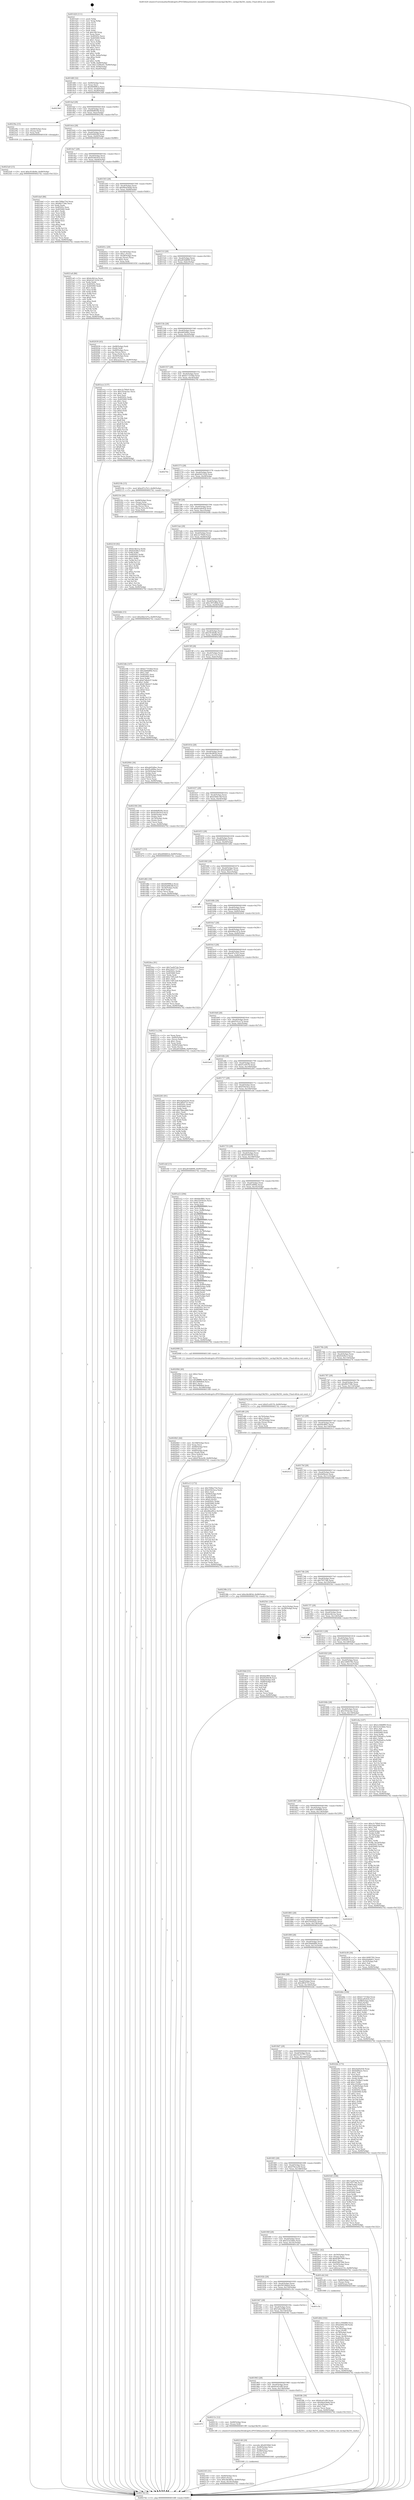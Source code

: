 digraph "0x401420" {
  label = "0x401420 (/mnt/c/Users/mathe/Desktop/tcc/POCII/binaries/extr_linuxdriversmtddevicesmchp23k256.c_mchp23k256_cmdsz_Final-ollvm.out::main(0))"
  labelloc = "t"
  node[shape=record]

  Entry [label="",width=0.3,height=0.3,shape=circle,fillcolor=black,style=filled]
  "0x40148f" [label="{
     0x40148f [32]\l
     | [instrs]\l
     &nbsp;&nbsp;0x40148f \<+6\>: mov -0x90(%rbp),%eax\l
     &nbsp;&nbsp;0x401495 \<+2\>: mov %eax,%ecx\l
     &nbsp;&nbsp;0x401497 \<+6\>: sub $0x8499f8c2,%ecx\l
     &nbsp;&nbsp;0x40149d \<+6\>: mov %eax,-0xa4(%rbp)\l
     &nbsp;&nbsp;0x4014a3 \<+6\>: mov %ecx,-0xa8(%rbp)\l
     &nbsp;&nbsp;0x4014a9 \<+6\>: je 00000000004023b8 \<main+0xf98\>\l
  }"]
  "0x4023b8" [label="{
     0x4023b8\l
  }", style=dashed]
  "0x4014af" [label="{
     0x4014af [28]\l
     | [instrs]\l
     &nbsp;&nbsp;0x4014af \<+5\>: jmp 00000000004014b4 \<main+0x94\>\l
     &nbsp;&nbsp;0x4014b4 \<+6\>: mov -0xa4(%rbp),%eax\l
     &nbsp;&nbsp;0x4014ba \<+5\>: sub $0x8dbf820b,%eax\l
     &nbsp;&nbsp;0x4014bf \<+6\>: mov %eax,-0xac(%rbp)\l
     &nbsp;&nbsp;0x4014c5 \<+6\>: je 000000000040239a \<main+0xf7a\>\l
  }"]
  Exit [label="",width=0.3,height=0.3,shape=circle,fillcolor=black,style=filled,peripheries=2]
  "0x40239a" [label="{
     0x40239a [15]\l
     | [instrs]\l
     &nbsp;&nbsp;0x40239a \<+4\>: mov -0x68(%rbp),%rax\l
     &nbsp;&nbsp;0x40239e \<+3\>: mov (%rax),%rax\l
     &nbsp;&nbsp;0x4023a1 \<+3\>: mov %rax,%rdi\l
     &nbsp;&nbsp;0x4023a4 \<+5\>: call 0000000000401030 \<free@plt\>\l
     | [calls]\l
     &nbsp;&nbsp;0x401030 \{1\} (unknown)\l
  }"]
  "0x4014cb" [label="{
     0x4014cb [28]\l
     | [instrs]\l
     &nbsp;&nbsp;0x4014cb \<+5\>: jmp 00000000004014d0 \<main+0xb0\>\l
     &nbsp;&nbsp;0x4014d0 \<+6\>: mov -0xa4(%rbp),%eax\l
     &nbsp;&nbsp;0x4014d6 \<+5\>: sub $0x92d0628f,%eax\l
     &nbsp;&nbsp;0x4014db \<+6\>: mov %eax,-0xb0(%rbp)\l
     &nbsp;&nbsp;0x4014e1 \<+6\>: je 0000000000401da0 \<main+0x980\>\l
  }"]
  "0x4023a9" [label="{
     0x4023a9 [15]\l
     | [instrs]\l
     &nbsp;&nbsp;0x4023a9 \<+10\>: movl $0xc914fe8e,-0x90(%rbp)\l
     &nbsp;&nbsp;0x4023b3 \<+5\>: jmp 0000000000402742 \<main+0x1322\>\l
  }"]
  "0x401da0" [label="{
     0x401da0 [86]\l
     | [instrs]\l
     &nbsp;&nbsp;0x401da0 \<+5\>: mov $0x709be75d,%eax\l
     &nbsp;&nbsp;0x401da5 \<+5\>: mov $0xff43758e,%ecx\l
     &nbsp;&nbsp;0x401daa \<+2\>: xor %edx,%edx\l
     &nbsp;&nbsp;0x401dac \<+7\>: mov 0x40505c,%esi\l
     &nbsp;&nbsp;0x401db3 \<+7\>: mov 0x405060,%edi\l
     &nbsp;&nbsp;0x401dba \<+3\>: sub $0x1,%edx\l
     &nbsp;&nbsp;0x401dbd \<+3\>: mov %esi,%r8d\l
     &nbsp;&nbsp;0x401dc0 \<+3\>: add %edx,%r8d\l
     &nbsp;&nbsp;0x401dc3 \<+4\>: imul %r8d,%esi\l
     &nbsp;&nbsp;0x401dc7 \<+3\>: and $0x1,%esi\l
     &nbsp;&nbsp;0x401dca \<+3\>: cmp $0x0,%esi\l
     &nbsp;&nbsp;0x401dcd \<+4\>: sete %r9b\l
     &nbsp;&nbsp;0x401dd1 \<+3\>: cmp $0xa,%edi\l
     &nbsp;&nbsp;0x401dd4 \<+4\>: setl %r10b\l
     &nbsp;&nbsp;0x401dd8 \<+3\>: mov %r9b,%r11b\l
     &nbsp;&nbsp;0x401ddb \<+3\>: and %r10b,%r11b\l
     &nbsp;&nbsp;0x401dde \<+3\>: xor %r10b,%r9b\l
     &nbsp;&nbsp;0x401de1 \<+3\>: or %r9b,%r11b\l
     &nbsp;&nbsp;0x401de4 \<+4\>: test $0x1,%r11b\l
     &nbsp;&nbsp;0x401de8 \<+3\>: cmovne %ecx,%eax\l
     &nbsp;&nbsp;0x401deb \<+6\>: mov %eax,-0x90(%rbp)\l
     &nbsp;&nbsp;0x401df1 \<+5\>: jmp 0000000000402742 \<main+0x1322\>\l
  }"]
  "0x4014e7" [label="{
     0x4014e7 [28]\l
     | [instrs]\l
     &nbsp;&nbsp;0x4014e7 \<+5\>: jmp 00000000004014ec \<main+0xcc\>\l
     &nbsp;&nbsp;0x4014ec \<+6\>: mov -0xa4(%rbp),%eax\l
     &nbsp;&nbsp;0x4014f2 \<+5\>: sub $0x9c49c0c9,%eax\l
     &nbsp;&nbsp;0x4014f7 \<+6\>: mov %eax,-0xb4(%rbp)\l
     &nbsp;&nbsp;0x4014fd \<+6\>: je 00000000004021a8 \<main+0xd88\>\l
  }"]
  "0x402218" [label="{
     0x402218 [92]\l
     | [instrs]\l
     &nbsp;&nbsp;0x402218 \<+5\>: mov $0xbc4b1ea,%edx\l
     &nbsp;&nbsp;0x40221d \<+5\>: mov $0xfe42fbc3,%esi\l
     &nbsp;&nbsp;0x402222 \<+3\>: xor %r8d,%r8d\l
     &nbsp;&nbsp;0x402225 \<+8\>: mov 0x40505c,%r9d\l
     &nbsp;&nbsp;0x40222d \<+8\>: mov 0x405060,%r10d\l
     &nbsp;&nbsp;0x402235 \<+4\>: sub $0x1,%r8d\l
     &nbsp;&nbsp;0x402239 \<+3\>: mov %r9d,%r11d\l
     &nbsp;&nbsp;0x40223c \<+3\>: add %r8d,%r11d\l
     &nbsp;&nbsp;0x40223f \<+4\>: imul %r11d,%r9d\l
     &nbsp;&nbsp;0x402243 \<+4\>: and $0x1,%r9d\l
     &nbsp;&nbsp;0x402247 \<+4\>: cmp $0x0,%r9d\l
     &nbsp;&nbsp;0x40224b \<+3\>: sete %bl\l
     &nbsp;&nbsp;0x40224e \<+4\>: cmp $0xa,%r10d\l
     &nbsp;&nbsp;0x402252 \<+4\>: setl %r14b\l
     &nbsp;&nbsp;0x402256 \<+3\>: mov %bl,%r15b\l
     &nbsp;&nbsp;0x402259 \<+3\>: and %r14b,%r15b\l
     &nbsp;&nbsp;0x40225c \<+3\>: xor %r14b,%bl\l
     &nbsp;&nbsp;0x40225f \<+3\>: or %bl,%r15b\l
     &nbsp;&nbsp;0x402262 \<+4\>: test $0x1,%r15b\l
     &nbsp;&nbsp;0x402266 \<+3\>: cmovne %esi,%edx\l
     &nbsp;&nbsp;0x402269 \<+6\>: mov %edx,-0x90(%rbp)\l
     &nbsp;&nbsp;0x40226f \<+5\>: jmp 0000000000402742 \<main+0x1322\>\l
  }"]
  "0x4021a8" [label="{
     0x4021a8 [86]\l
     | [instrs]\l
     &nbsp;&nbsp;0x4021a8 \<+5\>: mov $0xbc4b1ea,%eax\l
     &nbsp;&nbsp;0x4021ad \<+5\>: mov $0xb5d13224,%ecx\l
     &nbsp;&nbsp;0x4021b2 \<+2\>: xor %edx,%edx\l
     &nbsp;&nbsp;0x4021b4 \<+7\>: mov 0x40505c,%esi\l
     &nbsp;&nbsp;0x4021bb \<+7\>: mov 0x405060,%edi\l
     &nbsp;&nbsp;0x4021c2 \<+3\>: sub $0x1,%edx\l
     &nbsp;&nbsp;0x4021c5 \<+3\>: mov %esi,%r8d\l
     &nbsp;&nbsp;0x4021c8 \<+3\>: add %edx,%r8d\l
     &nbsp;&nbsp;0x4021cb \<+4\>: imul %r8d,%esi\l
     &nbsp;&nbsp;0x4021cf \<+3\>: and $0x1,%esi\l
     &nbsp;&nbsp;0x4021d2 \<+3\>: cmp $0x0,%esi\l
     &nbsp;&nbsp;0x4021d5 \<+4\>: sete %r9b\l
     &nbsp;&nbsp;0x4021d9 \<+3\>: cmp $0xa,%edi\l
     &nbsp;&nbsp;0x4021dc \<+4\>: setl %r10b\l
     &nbsp;&nbsp;0x4021e0 \<+3\>: mov %r9b,%r11b\l
     &nbsp;&nbsp;0x4021e3 \<+3\>: and %r10b,%r11b\l
     &nbsp;&nbsp;0x4021e6 \<+3\>: xor %r10b,%r9b\l
     &nbsp;&nbsp;0x4021e9 \<+3\>: or %r9b,%r11b\l
     &nbsp;&nbsp;0x4021ec \<+4\>: test $0x1,%r11b\l
     &nbsp;&nbsp;0x4021f0 \<+3\>: cmovne %ecx,%eax\l
     &nbsp;&nbsp;0x4021f3 \<+6\>: mov %eax,-0x90(%rbp)\l
     &nbsp;&nbsp;0x4021f9 \<+5\>: jmp 0000000000402742 \<main+0x1322\>\l
  }"]
  "0x401503" [label="{
     0x401503 [28]\l
     | [instrs]\l
     &nbsp;&nbsp;0x401503 \<+5\>: jmp 0000000000401508 \<main+0xe8\>\l
     &nbsp;&nbsp;0x401508 \<+6\>: mov -0xa4(%rbp),%eax\l
     &nbsp;&nbsp;0x40150e \<+5\>: sub $0x9ded3bdd,%eax\l
     &nbsp;&nbsp;0x401513 \<+6\>: mov %eax,-0xb8(%rbp)\l
     &nbsp;&nbsp;0x401519 \<+6\>: je 000000000040201c \<main+0xbfc\>\l
  }"]
  "0x402165" [label="{
     0x402165 [31]\l
     | [instrs]\l
     &nbsp;&nbsp;0x402165 \<+4\>: mov -0x40(%rbp),%rcx\l
     &nbsp;&nbsp;0x402169 \<+6\>: movl $0x0,(%rcx)\l
     &nbsp;&nbsp;0x40216f \<+10\>: movl $0xcfdc883d,-0x90(%rbp)\l
     &nbsp;&nbsp;0x402179 \<+6\>: mov %eax,-0x16c(%rbp)\l
     &nbsp;&nbsp;0x40217f \<+5\>: jmp 0000000000402742 \<main+0x1322\>\l
  }"]
  "0x40201c" [label="{
     0x40201c [29]\l
     | [instrs]\l
     &nbsp;&nbsp;0x40201c \<+4\>: mov -0x58(%rbp),%rax\l
     &nbsp;&nbsp;0x402020 \<+6\>: movl $0x1,(%rax)\l
     &nbsp;&nbsp;0x402026 \<+4\>: mov -0x58(%rbp),%rax\l
     &nbsp;&nbsp;0x40202a \<+3\>: movslq (%rax),%rax\l
     &nbsp;&nbsp;0x40202d \<+4\>: shl $0x2,%rax\l
     &nbsp;&nbsp;0x402031 \<+3\>: mov %rax,%rdi\l
     &nbsp;&nbsp;0x402034 \<+5\>: call 0000000000401050 \<malloc@plt\>\l
     | [calls]\l
     &nbsp;&nbsp;0x401050 \{1\} (unknown)\l
  }"]
  "0x40151f" [label="{
     0x40151f [28]\l
     | [instrs]\l
     &nbsp;&nbsp;0x40151f \<+5\>: jmp 0000000000401524 \<main+0x104\>\l
     &nbsp;&nbsp;0x401524 \<+6\>: mov -0xa4(%rbp),%eax\l
     &nbsp;&nbsp;0x40152a \<+5\>: sub $0xa816d699,%eax\l
     &nbsp;&nbsp;0x40152f \<+6\>: mov %eax,-0xbc(%rbp)\l
     &nbsp;&nbsp;0x401535 \<+6\>: je 0000000000401ece \<main+0xaae\>\l
  }"]
  "0x402148" [label="{
     0x402148 [29]\l
     | [instrs]\l
     &nbsp;&nbsp;0x402148 \<+10\>: movabs $0x4030b6,%rdi\l
     &nbsp;&nbsp;0x402152 \<+4\>: mov -0x48(%rbp),%rcx\l
     &nbsp;&nbsp;0x402156 \<+2\>: mov %eax,(%rcx)\l
     &nbsp;&nbsp;0x402158 \<+4\>: mov -0x48(%rbp),%rcx\l
     &nbsp;&nbsp;0x40215c \<+2\>: mov (%rcx),%esi\l
     &nbsp;&nbsp;0x40215e \<+2\>: mov $0x0,%al\l
     &nbsp;&nbsp;0x402160 \<+5\>: call 0000000000401040 \<printf@plt\>\l
     | [calls]\l
     &nbsp;&nbsp;0x401040 \{1\} (unknown)\l
  }"]
  "0x401ece" [label="{
     0x401ece [137]\l
     | [instrs]\l
     &nbsp;&nbsp;0x401ece \<+5\>: mov $0xc2c76fe0,%eax\l
     &nbsp;&nbsp;0x401ed3 \<+5\>: mov $0x191be3ac,%ecx\l
     &nbsp;&nbsp;0x401ed8 \<+2\>: mov $0x1,%dl\l
     &nbsp;&nbsp;0x401eda \<+2\>: xor %esi,%esi\l
     &nbsp;&nbsp;0x401edc \<+7\>: mov 0x40505c,%edi\l
     &nbsp;&nbsp;0x401ee3 \<+8\>: mov 0x405060,%r8d\l
     &nbsp;&nbsp;0x401eeb \<+3\>: sub $0x1,%esi\l
     &nbsp;&nbsp;0x401eee \<+3\>: mov %edi,%r9d\l
     &nbsp;&nbsp;0x401ef1 \<+3\>: add %esi,%r9d\l
     &nbsp;&nbsp;0x401ef4 \<+4\>: imul %r9d,%edi\l
     &nbsp;&nbsp;0x401ef8 \<+3\>: and $0x1,%edi\l
     &nbsp;&nbsp;0x401efb \<+3\>: cmp $0x0,%edi\l
     &nbsp;&nbsp;0x401efe \<+4\>: sete %r10b\l
     &nbsp;&nbsp;0x401f02 \<+4\>: cmp $0xa,%r8d\l
     &nbsp;&nbsp;0x401f06 \<+4\>: setl %r11b\l
     &nbsp;&nbsp;0x401f0a \<+3\>: mov %r10b,%bl\l
     &nbsp;&nbsp;0x401f0d \<+3\>: xor $0xff,%bl\l
     &nbsp;&nbsp;0x401f10 \<+3\>: mov %r11b,%r14b\l
     &nbsp;&nbsp;0x401f13 \<+4\>: xor $0xff,%r14b\l
     &nbsp;&nbsp;0x401f17 \<+3\>: xor $0x0,%dl\l
     &nbsp;&nbsp;0x401f1a \<+3\>: mov %bl,%r15b\l
     &nbsp;&nbsp;0x401f1d \<+4\>: and $0x0,%r15b\l
     &nbsp;&nbsp;0x401f21 \<+3\>: and %dl,%r10b\l
     &nbsp;&nbsp;0x401f24 \<+3\>: mov %r14b,%r12b\l
     &nbsp;&nbsp;0x401f27 \<+4\>: and $0x0,%r12b\l
     &nbsp;&nbsp;0x401f2b \<+3\>: and %dl,%r11b\l
     &nbsp;&nbsp;0x401f2e \<+3\>: or %r10b,%r15b\l
     &nbsp;&nbsp;0x401f31 \<+3\>: or %r11b,%r12b\l
     &nbsp;&nbsp;0x401f34 \<+3\>: xor %r12b,%r15b\l
     &nbsp;&nbsp;0x401f37 \<+3\>: or %r14b,%bl\l
     &nbsp;&nbsp;0x401f3a \<+3\>: xor $0xff,%bl\l
     &nbsp;&nbsp;0x401f3d \<+3\>: or $0x0,%dl\l
     &nbsp;&nbsp;0x401f40 \<+2\>: and %dl,%bl\l
     &nbsp;&nbsp;0x401f42 \<+3\>: or %bl,%r15b\l
     &nbsp;&nbsp;0x401f45 \<+4\>: test $0x1,%r15b\l
     &nbsp;&nbsp;0x401f49 \<+3\>: cmovne %ecx,%eax\l
     &nbsp;&nbsp;0x401f4c \<+6\>: mov %eax,-0x90(%rbp)\l
     &nbsp;&nbsp;0x401f52 \<+5\>: jmp 0000000000402742 \<main+0x1322\>\l
  }"]
  "0x40153b" [label="{
     0x40153b [28]\l
     | [instrs]\l
     &nbsp;&nbsp;0x40153b \<+5\>: jmp 0000000000401540 \<main+0x120\>\l
     &nbsp;&nbsp;0x401540 \<+6\>: mov -0xa4(%rbp),%eax\l
     &nbsp;&nbsp;0x401546 \<+5\>: sub $0xab05d9ec,%eax\l
     &nbsp;&nbsp;0x40154b \<+6\>: mov %eax,-0xc0(%rbp)\l
     &nbsp;&nbsp;0x401551 \<+6\>: je 000000000040210b \<main+0xceb\>\l
  }"]
  "0x40197f" [label="{
     0x40197f\l
  }", style=dashed]
  "0x40210b" [label="{
     0x40210b [15]\l
     | [instrs]\l
     &nbsp;&nbsp;0x40210b \<+10\>: movl $0xe97a7fc3,-0x90(%rbp)\l
     &nbsp;&nbsp;0x402115 \<+5\>: jmp 0000000000402742 \<main+0x1322\>\l
  }"]
  "0x401557" [label="{
     0x401557 [28]\l
     | [instrs]\l
     &nbsp;&nbsp;0x401557 \<+5\>: jmp 000000000040155c \<main+0x13c\>\l
     &nbsp;&nbsp;0x40155c \<+6\>: mov -0xa4(%rbp),%eax\l
     &nbsp;&nbsp;0x401562 \<+5\>: sub $0xb17333bd,%eax\l
     &nbsp;&nbsp;0x401567 \<+6\>: mov %eax,-0xc4(%rbp)\l
     &nbsp;&nbsp;0x40156d \<+6\>: je 000000000040270e \<main+0x12ee\>\l
  }"]
  "0x40213c" [label="{
     0x40213c [12]\l
     | [instrs]\l
     &nbsp;&nbsp;0x40213c \<+4\>: mov -0x68(%rbp),%rax\l
     &nbsp;&nbsp;0x402140 \<+3\>: mov (%rax),%rdi\l
     &nbsp;&nbsp;0x402143 \<+5\>: call 00000000004013f0 \<mchp23k256_cmdsz\>\l
     | [calls]\l
     &nbsp;&nbsp;0x4013f0 \{1\} (/mnt/c/Users/mathe/Desktop/tcc/POCII/binaries/extr_linuxdriversmtddevicesmchp23k256.c_mchp23k256_cmdsz_Final-ollvm.out::mchp23k256_cmdsz)\l
  }"]
  "0x40270e" [label="{
     0x40270e\l
  }", style=dashed]
  "0x401573" [label="{
     0x401573 [28]\l
     | [instrs]\l
     &nbsp;&nbsp;0x401573 \<+5\>: jmp 0000000000401578 \<main+0x158\>\l
     &nbsp;&nbsp;0x401578 \<+6\>: mov -0xa4(%rbp),%eax\l
     &nbsp;&nbsp;0x40157e \<+5\>: sub $0xb5d13224,%eax\l
     &nbsp;&nbsp;0x401583 \<+6\>: mov %eax,-0xc8(%rbp)\l
     &nbsp;&nbsp;0x401589 \<+6\>: je 00000000004021fe \<main+0xdde\>\l
  }"]
  "0x4020b5" [label="{
     0x4020b5 [44]\l
     | [instrs]\l
     &nbsp;&nbsp;0x4020b5 \<+6\>: mov -0x168(%rbp),%ecx\l
     &nbsp;&nbsp;0x4020bb \<+3\>: imul %eax,%ecx\l
     &nbsp;&nbsp;0x4020be \<+4\>: mov -0x68(%rbp),%rsi\l
     &nbsp;&nbsp;0x4020c2 \<+3\>: mov (%rsi),%rsi\l
     &nbsp;&nbsp;0x4020c5 \<+4\>: mov -0x60(%rbp),%rdi\l
     &nbsp;&nbsp;0x4020c9 \<+3\>: movslq (%rdi),%rdi\l
     &nbsp;&nbsp;0x4020cc \<+4\>: mov (%rsi,%rdi,8),%rsi\l
     &nbsp;&nbsp;0x4020d0 \<+2\>: mov %ecx,(%rsi)\l
     &nbsp;&nbsp;0x4020d2 \<+10\>: movl $0x478cea30,-0x90(%rbp)\l
     &nbsp;&nbsp;0x4020dc \<+5\>: jmp 0000000000402742 \<main+0x1322\>\l
  }"]
  "0x4021fe" [label="{
     0x4021fe [26]\l
     | [instrs]\l
     &nbsp;&nbsp;0x4021fe \<+4\>: mov -0x68(%rbp),%rax\l
     &nbsp;&nbsp;0x402202 \<+3\>: mov (%rax),%rax\l
     &nbsp;&nbsp;0x402205 \<+4\>: mov -0x40(%rbp),%rcx\l
     &nbsp;&nbsp;0x402209 \<+3\>: movslq (%rcx),%rcx\l
     &nbsp;&nbsp;0x40220c \<+4\>: mov (%rax,%rcx,8),%rax\l
     &nbsp;&nbsp;0x402210 \<+3\>: mov %rax,%rdi\l
     &nbsp;&nbsp;0x402213 \<+5\>: call 0000000000401030 \<free@plt\>\l
     | [calls]\l
     &nbsp;&nbsp;0x401030 \{1\} (unknown)\l
  }"]
  "0x40158f" [label="{
     0x40158f [28]\l
     | [instrs]\l
     &nbsp;&nbsp;0x40158f \<+5\>: jmp 0000000000401594 \<main+0x174\>\l
     &nbsp;&nbsp;0x401594 \<+6\>: mov -0xa4(%rbp),%eax\l
     &nbsp;&nbsp;0x40159a \<+5\>: sub $0xbca9e424,%eax\l
     &nbsp;&nbsp;0x40159f \<+6\>: mov %eax,-0xcc(%rbp)\l
     &nbsp;&nbsp;0x4015a5 \<+6\>: je 00000000004024db \<main+0x10bb\>\l
  }"]
  "0x40208d" [label="{
     0x40208d [40]\l
     | [instrs]\l
     &nbsp;&nbsp;0x40208d \<+5\>: mov $0x2,%ecx\l
     &nbsp;&nbsp;0x402092 \<+1\>: cltd\l
     &nbsp;&nbsp;0x402093 \<+2\>: idiv %ecx\l
     &nbsp;&nbsp;0x402095 \<+6\>: imul $0xfffffffe,%edx,%ecx\l
     &nbsp;&nbsp;0x40209b \<+6\>: add $0x5f0fb8e6,%ecx\l
     &nbsp;&nbsp;0x4020a1 \<+3\>: add $0x1,%ecx\l
     &nbsp;&nbsp;0x4020a4 \<+6\>: sub $0x5f0fb8e6,%ecx\l
     &nbsp;&nbsp;0x4020aa \<+6\>: mov %ecx,-0x168(%rbp)\l
     &nbsp;&nbsp;0x4020b0 \<+5\>: call 0000000000401160 \<next_i\>\l
     | [calls]\l
     &nbsp;&nbsp;0x401160 \{1\} (/mnt/c/Users/mathe/Desktop/tcc/POCII/binaries/extr_linuxdriversmtddevicesmchp23k256.c_mchp23k256_cmdsz_Final-ollvm.out::next_i)\l
  }"]
  "0x4024db" [label="{
     0x4024db [15]\l
     | [instrs]\l
     &nbsp;&nbsp;0x4024db \<+10\>: movl $0xe6be1d7a,-0x90(%rbp)\l
     &nbsp;&nbsp;0x4024e5 \<+5\>: jmp 0000000000402742 \<main+0x1322\>\l
  }"]
  "0x4015ab" [label="{
     0x4015ab [28]\l
     | [instrs]\l
     &nbsp;&nbsp;0x4015ab \<+5\>: jmp 00000000004015b0 \<main+0x190\>\l
     &nbsp;&nbsp;0x4015b0 \<+6\>: mov -0xa4(%rbp),%eax\l
     &nbsp;&nbsp;0x4015b6 \<+5\>: sub $0xc2c76fe0,%eax\l
     &nbsp;&nbsp;0x4015bb \<+6\>: mov %eax,-0xd0(%rbp)\l
     &nbsp;&nbsp;0x4015c1 \<+6\>: je 0000000000402696 \<main+0x1276\>\l
  }"]
  "0x402039" [label="{
     0x402039 [43]\l
     | [instrs]\l
     &nbsp;&nbsp;0x402039 \<+4\>: mov -0x68(%rbp),%rdi\l
     &nbsp;&nbsp;0x40203d \<+3\>: mov (%rdi),%rdi\l
     &nbsp;&nbsp;0x402040 \<+4\>: mov -0x60(%rbp),%rcx\l
     &nbsp;&nbsp;0x402044 \<+3\>: movslq (%rcx),%rcx\l
     &nbsp;&nbsp;0x402047 \<+4\>: mov %rax,(%rdi,%rcx,8)\l
     &nbsp;&nbsp;0x40204b \<+4\>: mov -0x50(%rbp),%rax\l
     &nbsp;&nbsp;0x40204f \<+6\>: movl $0x0,(%rax)\l
     &nbsp;&nbsp;0x402055 \<+10\>: movl $0xcacec13c,-0x90(%rbp)\l
     &nbsp;&nbsp;0x40205f \<+5\>: jmp 0000000000402742 \<main+0x1322\>\l
  }"]
  "0x402696" [label="{
     0x402696\l
  }", style=dashed]
  "0x4015c7" [label="{
     0x4015c7 [28]\l
     | [instrs]\l
     &nbsp;&nbsp;0x4015c7 \<+5\>: jmp 00000000004015cc \<main+0x1ac\>\l
     &nbsp;&nbsp;0x4015cc \<+6\>: mov -0xa4(%rbp),%eax\l
     &nbsp;&nbsp;0x4015d2 \<+5\>: sub $0xc397e80d,%eax\l
     &nbsp;&nbsp;0x4015d7 \<+6\>: mov %eax,-0xd4(%rbp)\l
     &nbsp;&nbsp;0x4015dd \<+6\>: je 0000000000402608 \<main+0x11e8\>\l
  }"]
  "0x401963" [label="{
     0x401963 [28]\l
     | [instrs]\l
     &nbsp;&nbsp;0x401963 \<+5\>: jmp 0000000000401968 \<main+0x548\>\l
     &nbsp;&nbsp;0x401968 \<+6\>: mov -0xa4(%rbp),%eax\l
     &nbsp;&nbsp;0x40196e \<+5\>: sub $0x6cef1e99,%eax\l
     &nbsp;&nbsp;0x401973 \<+6\>: mov %eax,-0x158(%rbp)\l
     &nbsp;&nbsp;0x401979 \<+6\>: je 000000000040213c \<main+0xd1c\>\l
  }"]
  "0x402608" [label="{
     0x402608\l
  }", style=dashed]
  "0x4015e3" [label="{
     0x4015e3 [28]\l
     | [instrs]\l
     &nbsp;&nbsp;0x4015e3 \<+5\>: jmp 00000000004015e8 \<main+0x1c8\>\l
     &nbsp;&nbsp;0x4015e8 \<+6\>: mov -0xa4(%rbp),%eax\l
     &nbsp;&nbsp;0x4015ee \<+5\>: sub $0xc914fe8e,%eax\l
     &nbsp;&nbsp;0x4015f3 \<+6\>: mov %eax,-0xd8(%rbp)\l
     &nbsp;&nbsp;0x4015f9 \<+6\>: je 00000000004023db \<main+0xfbb\>\l
  }"]
  "0x401ffe" [label="{
     0x401ffe [30]\l
     | [instrs]\l
     &nbsp;&nbsp;0x401ffe \<+5\>: mov $0x6cef1e99,%eax\l
     &nbsp;&nbsp;0x402003 \<+5\>: mov $0x9ded3bdd,%ecx\l
     &nbsp;&nbsp;0x402008 \<+3\>: mov -0x2d(%rbp),%dl\l
     &nbsp;&nbsp;0x40200b \<+3\>: test $0x1,%dl\l
     &nbsp;&nbsp;0x40200e \<+3\>: cmovne %ecx,%eax\l
     &nbsp;&nbsp;0x402011 \<+6\>: mov %eax,-0x90(%rbp)\l
     &nbsp;&nbsp;0x402017 \<+5\>: jmp 0000000000402742 \<main+0x1322\>\l
  }"]
  "0x4023db" [label="{
     0x4023db [147]\l
     | [instrs]\l
     &nbsp;&nbsp;0x4023db \<+5\>: mov $0xb17333bd,%eax\l
     &nbsp;&nbsp;0x4023e0 \<+5\>: mov $0x2bb6df9d,%ecx\l
     &nbsp;&nbsp;0x4023e5 \<+2\>: mov $0x1,%dl\l
     &nbsp;&nbsp;0x4023e7 \<+7\>: mov 0x40505c,%esi\l
     &nbsp;&nbsp;0x4023ee \<+7\>: mov 0x405060,%edi\l
     &nbsp;&nbsp;0x4023f5 \<+3\>: mov %esi,%r8d\l
     &nbsp;&nbsp;0x4023f8 \<+7\>: add $0xb7d6eb37,%r8d\l
     &nbsp;&nbsp;0x4023ff \<+4\>: sub $0x1,%r8d\l
     &nbsp;&nbsp;0x402403 \<+7\>: sub $0xb7d6eb37,%r8d\l
     &nbsp;&nbsp;0x40240a \<+4\>: imul %r8d,%esi\l
     &nbsp;&nbsp;0x40240e \<+3\>: and $0x1,%esi\l
     &nbsp;&nbsp;0x402411 \<+3\>: cmp $0x0,%esi\l
     &nbsp;&nbsp;0x402414 \<+4\>: sete %r9b\l
     &nbsp;&nbsp;0x402418 \<+3\>: cmp $0xa,%edi\l
     &nbsp;&nbsp;0x40241b \<+4\>: setl %r10b\l
     &nbsp;&nbsp;0x40241f \<+3\>: mov %r9b,%r11b\l
     &nbsp;&nbsp;0x402422 \<+4\>: xor $0xff,%r11b\l
     &nbsp;&nbsp;0x402426 \<+3\>: mov %r10b,%bl\l
     &nbsp;&nbsp;0x402429 \<+3\>: xor $0xff,%bl\l
     &nbsp;&nbsp;0x40242c \<+3\>: xor $0x1,%dl\l
     &nbsp;&nbsp;0x40242f \<+3\>: mov %r11b,%r14b\l
     &nbsp;&nbsp;0x402432 \<+4\>: and $0xff,%r14b\l
     &nbsp;&nbsp;0x402436 \<+3\>: and %dl,%r9b\l
     &nbsp;&nbsp;0x402439 \<+3\>: mov %bl,%r15b\l
     &nbsp;&nbsp;0x40243c \<+4\>: and $0xff,%r15b\l
     &nbsp;&nbsp;0x402440 \<+3\>: and %dl,%r10b\l
     &nbsp;&nbsp;0x402443 \<+3\>: or %r9b,%r14b\l
     &nbsp;&nbsp;0x402446 \<+3\>: or %r10b,%r15b\l
     &nbsp;&nbsp;0x402449 \<+3\>: xor %r15b,%r14b\l
     &nbsp;&nbsp;0x40244c \<+3\>: or %bl,%r11b\l
     &nbsp;&nbsp;0x40244f \<+4\>: xor $0xff,%r11b\l
     &nbsp;&nbsp;0x402453 \<+3\>: or $0x1,%dl\l
     &nbsp;&nbsp;0x402456 \<+3\>: and %dl,%r11b\l
     &nbsp;&nbsp;0x402459 \<+3\>: or %r11b,%r14b\l
     &nbsp;&nbsp;0x40245c \<+4\>: test $0x1,%r14b\l
     &nbsp;&nbsp;0x402460 \<+3\>: cmovne %ecx,%eax\l
     &nbsp;&nbsp;0x402463 \<+6\>: mov %eax,-0x90(%rbp)\l
     &nbsp;&nbsp;0x402469 \<+5\>: jmp 0000000000402742 \<main+0x1322\>\l
  }"]
  "0x4015ff" [label="{
     0x4015ff [28]\l
     | [instrs]\l
     &nbsp;&nbsp;0x4015ff \<+5\>: jmp 0000000000401604 \<main+0x1e4\>\l
     &nbsp;&nbsp;0x401604 \<+6\>: mov -0xa4(%rbp),%eax\l
     &nbsp;&nbsp;0x40160a \<+5\>: sub $0xcacec13c,%eax\l
     &nbsp;&nbsp;0x40160f \<+6\>: mov %eax,-0xdc(%rbp)\l
     &nbsp;&nbsp;0x401615 \<+6\>: je 0000000000402064 \<main+0xc44\>\l
  }"]
  "0x401947" [label="{
     0x401947 [28]\l
     | [instrs]\l
     &nbsp;&nbsp;0x401947 \<+5\>: jmp 000000000040194c \<main+0x52c\>\l
     &nbsp;&nbsp;0x40194c \<+6\>: mov -0xa4(%rbp),%eax\l
     &nbsp;&nbsp;0x401952 \<+5\>: sub $0x5aba5fd6,%eax\l
     &nbsp;&nbsp;0x401957 \<+6\>: mov %eax,-0x154(%rbp)\l
     &nbsp;&nbsp;0x40195d \<+6\>: je 0000000000401ffe \<main+0xbde\>\l
  }"]
  "0x402064" [label="{
     0x402064 [36]\l
     | [instrs]\l
     &nbsp;&nbsp;0x402064 \<+5\>: mov $0xab05d9ec,%eax\l
     &nbsp;&nbsp;0x402069 \<+5\>: mov $0xf5c4f99a,%ecx\l
     &nbsp;&nbsp;0x40206e \<+4\>: mov -0x50(%rbp),%rdx\l
     &nbsp;&nbsp;0x402072 \<+2\>: mov (%rdx),%esi\l
     &nbsp;&nbsp;0x402074 \<+4\>: mov -0x58(%rbp),%rdx\l
     &nbsp;&nbsp;0x402078 \<+2\>: cmp (%rdx),%esi\l
     &nbsp;&nbsp;0x40207a \<+3\>: cmovl %ecx,%eax\l
     &nbsp;&nbsp;0x40207d \<+6\>: mov %eax,-0x90(%rbp)\l
     &nbsp;&nbsp;0x402083 \<+5\>: jmp 0000000000402742 \<main+0x1322\>\l
  }"]
  "0x40161b" [label="{
     0x40161b [28]\l
     | [instrs]\l
     &nbsp;&nbsp;0x40161b \<+5\>: jmp 0000000000401620 \<main+0x200\>\l
     &nbsp;&nbsp;0x401620 \<+6\>: mov -0xa4(%rbp),%eax\l
     &nbsp;&nbsp;0x401626 \<+5\>: sub $0xcfdc883d,%eax\l
     &nbsp;&nbsp;0x40162b \<+6\>: mov %eax,-0xe0(%rbp)\l
     &nbsp;&nbsp;0x401631 \<+6\>: je 0000000000402184 \<main+0xd64\>\l
  }"]
  "0x401c5b" [label="{
     0x401c5b\l
  }", style=dashed]
  "0x402184" [label="{
     0x402184 [36]\l
     | [instrs]\l
     &nbsp;&nbsp;0x402184 \<+5\>: mov $0x8dbf820b,%eax\l
     &nbsp;&nbsp;0x402189 \<+5\>: mov $0x9c49c0c9,%ecx\l
     &nbsp;&nbsp;0x40218e \<+4\>: mov -0x40(%rbp),%rdx\l
     &nbsp;&nbsp;0x402192 \<+2\>: mov (%rdx),%esi\l
     &nbsp;&nbsp;0x402194 \<+4\>: mov -0x70(%rbp),%rdx\l
     &nbsp;&nbsp;0x402198 \<+2\>: cmp (%rdx),%esi\l
     &nbsp;&nbsp;0x40219a \<+3\>: cmovl %ecx,%eax\l
     &nbsp;&nbsp;0x40219d \<+6\>: mov %eax,-0x90(%rbp)\l
     &nbsp;&nbsp;0x4021a3 \<+5\>: jmp 0000000000402742 \<main+0x1322\>\l
  }"]
  "0x401637" [label="{
     0x401637 [28]\l
     | [instrs]\l
     &nbsp;&nbsp;0x401637 \<+5\>: jmp 000000000040163c \<main+0x21c\>\l
     &nbsp;&nbsp;0x40163c \<+6\>: mov -0xa4(%rbp),%eax\l
     &nbsp;&nbsp;0x401642 \<+5\>: sub $0xd3b6e34f,%eax\l
     &nbsp;&nbsp;0x401647 \<+6\>: mov %eax,-0xe4(%rbp)\l
     &nbsp;&nbsp;0x40164d \<+6\>: je 0000000000401d73 \<main+0x953\>\l
  }"]
  "0x401e13" [label="{
     0x401e13 [172]\l
     | [instrs]\l
     &nbsp;&nbsp;0x401e13 \<+5\>: mov $0x709be75d,%ecx\l
     &nbsp;&nbsp;0x401e18 \<+5\>: mov $0xf35b1bca,%edx\l
     &nbsp;&nbsp;0x401e1d \<+3\>: mov $0x1,%sil\l
     &nbsp;&nbsp;0x401e20 \<+4\>: mov -0x68(%rbp),%rdi\l
     &nbsp;&nbsp;0x401e24 \<+3\>: mov %rax,(%rdi)\l
     &nbsp;&nbsp;0x401e27 \<+4\>: mov -0x60(%rbp),%rax\l
     &nbsp;&nbsp;0x401e2b \<+6\>: movl $0x0,(%rax)\l
     &nbsp;&nbsp;0x401e31 \<+8\>: mov 0x40505c,%r8d\l
     &nbsp;&nbsp;0x401e39 \<+8\>: mov 0x405060,%r9d\l
     &nbsp;&nbsp;0x401e41 \<+3\>: mov %r8d,%r10d\l
     &nbsp;&nbsp;0x401e44 \<+7\>: add $0x48ea90ce,%r10d\l
     &nbsp;&nbsp;0x401e4b \<+4\>: sub $0x1,%r10d\l
     &nbsp;&nbsp;0x401e4f \<+7\>: sub $0x48ea90ce,%r10d\l
     &nbsp;&nbsp;0x401e56 \<+4\>: imul %r10d,%r8d\l
     &nbsp;&nbsp;0x401e5a \<+4\>: and $0x1,%r8d\l
     &nbsp;&nbsp;0x401e5e \<+4\>: cmp $0x0,%r8d\l
     &nbsp;&nbsp;0x401e62 \<+4\>: sete %r11b\l
     &nbsp;&nbsp;0x401e66 \<+4\>: cmp $0xa,%r9d\l
     &nbsp;&nbsp;0x401e6a \<+3\>: setl %bl\l
     &nbsp;&nbsp;0x401e6d \<+3\>: mov %r11b,%r14b\l
     &nbsp;&nbsp;0x401e70 \<+4\>: xor $0xff,%r14b\l
     &nbsp;&nbsp;0x401e74 \<+3\>: mov %bl,%r15b\l
     &nbsp;&nbsp;0x401e77 \<+4\>: xor $0xff,%r15b\l
     &nbsp;&nbsp;0x401e7b \<+4\>: xor $0x1,%sil\l
     &nbsp;&nbsp;0x401e7f \<+3\>: mov %r14b,%r12b\l
     &nbsp;&nbsp;0x401e82 \<+4\>: and $0xff,%r12b\l
     &nbsp;&nbsp;0x401e86 \<+3\>: and %sil,%r11b\l
     &nbsp;&nbsp;0x401e89 \<+3\>: mov %r15b,%r13b\l
     &nbsp;&nbsp;0x401e8c \<+4\>: and $0xff,%r13b\l
     &nbsp;&nbsp;0x401e90 \<+3\>: and %sil,%bl\l
     &nbsp;&nbsp;0x401e93 \<+3\>: or %r11b,%r12b\l
     &nbsp;&nbsp;0x401e96 \<+3\>: or %bl,%r13b\l
     &nbsp;&nbsp;0x401e99 \<+3\>: xor %r13b,%r12b\l
     &nbsp;&nbsp;0x401e9c \<+3\>: or %r15b,%r14b\l
     &nbsp;&nbsp;0x401e9f \<+4\>: xor $0xff,%r14b\l
     &nbsp;&nbsp;0x401ea3 \<+4\>: or $0x1,%sil\l
     &nbsp;&nbsp;0x401ea7 \<+3\>: and %sil,%r14b\l
     &nbsp;&nbsp;0x401eaa \<+3\>: or %r14b,%r12b\l
     &nbsp;&nbsp;0x401ead \<+4\>: test $0x1,%r12b\l
     &nbsp;&nbsp;0x401eb1 \<+3\>: cmovne %edx,%ecx\l
     &nbsp;&nbsp;0x401eb4 \<+6\>: mov %ecx,-0x90(%rbp)\l
     &nbsp;&nbsp;0x401eba \<+5\>: jmp 0000000000402742 \<main+0x1322\>\l
  }"]
  "0x401d73" [label="{
     0x401d73 [15]\l
     | [instrs]\l
     &nbsp;&nbsp;0x401d73 \<+10\>: movl $0xd49dfd1d,-0x90(%rbp)\l
     &nbsp;&nbsp;0x401d7d \<+5\>: jmp 0000000000402742 \<main+0x1322\>\l
  }"]
  "0x401653" [label="{
     0x401653 [28]\l
     | [instrs]\l
     &nbsp;&nbsp;0x401653 \<+5\>: jmp 0000000000401658 \<main+0x238\>\l
     &nbsp;&nbsp;0x401658 \<+6\>: mov -0xa4(%rbp),%eax\l
     &nbsp;&nbsp;0x40165e \<+5\>: sub $0xd49dfd1d,%eax\l
     &nbsp;&nbsp;0x401663 \<+6\>: mov %eax,-0xe8(%rbp)\l
     &nbsp;&nbsp;0x401669 \<+6\>: je 0000000000401d82 \<main+0x962\>\l
  }"]
  "0x401d0d" [label="{
     0x401d0d [102]\l
     | [instrs]\l
     &nbsp;&nbsp;0x401d0d \<+5\>: mov $0x1c50b889,%ecx\l
     &nbsp;&nbsp;0x401d12 \<+5\>: mov $0xd3b6e34f,%edx\l
     &nbsp;&nbsp;0x401d17 \<+2\>: xor %esi,%esi\l
     &nbsp;&nbsp;0x401d19 \<+4\>: mov -0x78(%rbp),%rdi\l
     &nbsp;&nbsp;0x401d1d \<+2\>: mov %eax,(%rdi)\l
     &nbsp;&nbsp;0x401d1f \<+4\>: mov -0x78(%rbp),%rdi\l
     &nbsp;&nbsp;0x401d23 \<+2\>: mov (%rdi),%eax\l
     &nbsp;&nbsp;0x401d25 \<+3\>: mov %eax,-0x34(%rbp)\l
     &nbsp;&nbsp;0x401d28 \<+7\>: mov 0x40505c,%eax\l
     &nbsp;&nbsp;0x401d2f \<+8\>: mov 0x405060,%r8d\l
     &nbsp;&nbsp;0x401d37 \<+3\>: sub $0x1,%esi\l
     &nbsp;&nbsp;0x401d3a \<+3\>: mov %eax,%r9d\l
     &nbsp;&nbsp;0x401d3d \<+3\>: add %esi,%r9d\l
     &nbsp;&nbsp;0x401d40 \<+4\>: imul %r9d,%eax\l
     &nbsp;&nbsp;0x401d44 \<+3\>: and $0x1,%eax\l
     &nbsp;&nbsp;0x401d47 \<+3\>: cmp $0x0,%eax\l
     &nbsp;&nbsp;0x401d4a \<+4\>: sete %r10b\l
     &nbsp;&nbsp;0x401d4e \<+4\>: cmp $0xa,%r8d\l
     &nbsp;&nbsp;0x401d52 \<+4\>: setl %r11b\l
     &nbsp;&nbsp;0x401d56 \<+3\>: mov %r10b,%bl\l
     &nbsp;&nbsp;0x401d59 \<+3\>: and %r11b,%bl\l
     &nbsp;&nbsp;0x401d5c \<+3\>: xor %r11b,%r10b\l
     &nbsp;&nbsp;0x401d5f \<+3\>: or %r10b,%bl\l
     &nbsp;&nbsp;0x401d62 \<+3\>: test $0x1,%bl\l
     &nbsp;&nbsp;0x401d65 \<+3\>: cmovne %edx,%ecx\l
     &nbsp;&nbsp;0x401d68 \<+6\>: mov %ecx,-0x90(%rbp)\l
     &nbsp;&nbsp;0x401d6e \<+5\>: jmp 0000000000402742 \<main+0x1322\>\l
  }"]
  "0x401d82" [label="{
     0x401d82 [30]\l
     | [instrs]\l
     &nbsp;&nbsp;0x401d82 \<+5\>: mov $0x8499f8c2,%eax\l
     &nbsp;&nbsp;0x401d87 \<+5\>: mov $0x92d0628f,%ecx\l
     &nbsp;&nbsp;0x401d8c \<+3\>: mov -0x34(%rbp),%edx\l
     &nbsp;&nbsp;0x401d8f \<+3\>: cmp $0x0,%edx\l
     &nbsp;&nbsp;0x401d92 \<+3\>: cmove %ecx,%eax\l
     &nbsp;&nbsp;0x401d95 \<+6\>: mov %eax,-0x90(%rbp)\l
     &nbsp;&nbsp;0x401d9b \<+5\>: jmp 0000000000402742 \<main+0x1322\>\l
  }"]
  "0x40166f" [label="{
     0x40166f [28]\l
     | [instrs]\l
     &nbsp;&nbsp;0x40166f \<+5\>: jmp 0000000000401674 \<main+0x254\>\l
     &nbsp;&nbsp;0x401674 \<+6\>: mov -0xa4(%rbp),%eax\l
     &nbsp;&nbsp;0x40167a \<+5\>: sub $0xe0abb81c,%eax\l
     &nbsp;&nbsp;0x40167f \<+6\>: mov %eax,-0xec(%rbp)\l
     &nbsp;&nbsp;0x401685 \<+6\>: je 0000000000401b56 \<main+0x736\>\l
  }"]
  "0x40192b" [label="{
     0x40192b [28]\l
     | [instrs]\l
     &nbsp;&nbsp;0x40192b \<+5\>: jmp 0000000000401930 \<main+0x510\>\l
     &nbsp;&nbsp;0x401930 \<+6\>: mov -0xa4(%rbp),%eax\l
     &nbsp;&nbsp;0x401936 \<+5\>: sub $0x56336bed,%eax\l
     &nbsp;&nbsp;0x40193b \<+6\>: mov %eax,-0x150(%rbp)\l
     &nbsp;&nbsp;0x401941 \<+6\>: je 0000000000401c5b \<main+0x83b\>\l
  }"]
  "0x401b56" [label="{
     0x401b56\l
  }", style=dashed]
  "0x40168b" [label="{
     0x40168b [28]\l
     | [instrs]\l
     &nbsp;&nbsp;0x40168b \<+5\>: jmp 0000000000401690 \<main+0x270\>\l
     &nbsp;&nbsp;0x401690 \<+6\>: mov -0xa4(%rbp),%eax\l
     &nbsp;&nbsp;0x401696 \<+5\>: sub $0xe4a9a436,%eax\l
     &nbsp;&nbsp;0x40169b \<+6\>: mov %eax,-0xf0(%rbp)\l
     &nbsp;&nbsp;0x4016a1 \<+6\>: je 00000000004026e4 \<main+0x12c4\>\l
  }"]
  "0x401cfd" [label="{
     0x401cfd [16]\l
     | [instrs]\l
     &nbsp;&nbsp;0x401cfd \<+4\>: mov -0x80(%rbp),%rax\l
     &nbsp;&nbsp;0x401d01 \<+3\>: mov (%rax),%rax\l
     &nbsp;&nbsp;0x401d04 \<+4\>: mov 0x8(%rax),%rdi\l
     &nbsp;&nbsp;0x401d08 \<+5\>: call 0000000000401060 \<atoi@plt\>\l
     | [calls]\l
     &nbsp;&nbsp;0x401060 \{1\} (unknown)\l
  }"]
  "0x4026e4" [label="{
     0x4026e4\l
  }", style=dashed]
  "0x4016a7" [label="{
     0x4016a7 [28]\l
     | [instrs]\l
     &nbsp;&nbsp;0x4016a7 \<+5\>: jmp 00000000004016ac \<main+0x28c\>\l
     &nbsp;&nbsp;0x4016ac \<+6\>: mov -0xa4(%rbp),%eax\l
     &nbsp;&nbsp;0x4016b2 \<+5\>: sub $0xe6be1d7a,%eax\l
     &nbsp;&nbsp;0x4016b7 \<+6\>: mov %eax,-0xf4(%rbp)\l
     &nbsp;&nbsp;0x4016bd \<+6\>: je 00000000004024ea \<main+0x10ca\>\l
  }"]
  "0x40190f" [label="{
     0x40190f [28]\l
     | [instrs]\l
     &nbsp;&nbsp;0x40190f \<+5\>: jmp 0000000000401914 \<main+0x4f4\>\l
     &nbsp;&nbsp;0x401914 \<+6\>: mov -0xa4(%rbp),%eax\l
     &nbsp;&nbsp;0x40191a \<+5\>: sub $0x52323bbe,%eax\l
     &nbsp;&nbsp;0x40191f \<+6\>: mov %eax,-0x14c(%rbp)\l
     &nbsp;&nbsp;0x401925 \<+6\>: je 0000000000401cfd \<main+0x8dd\>\l
  }"]
  "0x4024ea" [label="{
     0x4024ea [91]\l
     | [instrs]\l
     &nbsp;&nbsp;0x4024ea \<+5\>: mov $0x7aa927eb,%eax\l
     &nbsp;&nbsp;0x4024ef \<+5\>: mov $0x33e51777,%ecx\l
     &nbsp;&nbsp;0x4024f4 \<+7\>: mov 0x40505c,%edx\l
     &nbsp;&nbsp;0x4024fb \<+7\>: mov 0x405060,%esi\l
     &nbsp;&nbsp;0x402502 \<+2\>: mov %edx,%edi\l
     &nbsp;&nbsp;0x402504 \<+6\>: add $0xc7d9c2a8,%edi\l
     &nbsp;&nbsp;0x40250a \<+3\>: sub $0x1,%edi\l
     &nbsp;&nbsp;0x40250d \<+6\>: sub $0xc7d9c2a8,%edi\l
     &nbsp;&nbsp;0x402513 \<+3\>: imul %edi,%edx\l
     &nbsp;&nbsp;0x402516 \<+3\>: and $0x1,%edx\l
     &nbsp;&nbsp;0x402519 \<+3\>: cmp $0x0,%edx\l
     &nbsp;&nbsp;0x40251c \<+4\>: sete %r8b\l
     &nbsp;&nbsp;0x402520 \<+3\>: cmp $0xa,%esi\l
     &nbsp;&nbsp;0x402523 \<+4\>: setl %r9b\l
     &nbsp;&nbsp;0x402527 \<+3\>: mov %r8b,%r10b\l
     &nbsp;&nbsp;0x40252a \<+3\>: and %r9b,%r10b\l
     &nbsp;&nbsp;0x40252d \<+3\>: xor %r9b,%r8b\l
     &nbsp;&nbsp;0x402530 \<+3\>: or %r8b,%r10b\l
     &nbsp;&nbsp;0x402533 \<+4\>: test $0x1,%r10b\l
     &nbsp;&nbsp;0x402537 \<+3\>: cmovne %ecx,%eax\l
     &nbsp;&nbsp;0x40253a \<+6\>: mov %eax,-0x90(%rbp)\l
     &nbsp;&nbsp;0x402540 \<+5\>: jmp 0000000000402742 \<main+0x1322\>\l
  }"]
  "0x4016c3" [label="{
     0x4016c3 [28]\l
     | [instrs]\l
     &nbsp;&nbsp;0x4016c3 \<+5\>: jmp 00000000004016c8 \<main+0x2a8\>\l
     &nbsp;&nbsp;0x4016c8 \<+6\>: mov -0xa4(%rbp),%eax\l
     &nbsp;&nbsp;0x4016ce \<+5\>: sub $0xe97a7fc3,%eax\l
     &nbsp;&nbsp;0x4016d3 \<+6\>: mov %eax,-0xf8(%rbp)\l
     &nbsp;&nbsp;0x4016d9 \<+6\>: je 000000000040211a \<main+0xcfa\>\l
  }"]
  "0x4020e1" [label="{
     0x4020e1 [42]\l
     | [instrs]\l
     &nbsp;&nbsp;0x4020e1 \<+4\>: mov -0x50(%rbp),%rax\l
     &nbsp;&nbsp;0x4020e5 \<+2\>: mov (%rax),%ecx\l
     &nbsp;&nbsp;0x4020e7 \<+6\>: add $0x838079f4,%ecx\l
     &nbsp;&nbsp;0x4020ed \<+3\>: add $0x1,%ecx\l
     &nbsp;&nbsp;0x4020f0 \<+6\>: sub $0x838079f4,%ecx\l
     &nbsp;&nbsp;0x4020f6 \<+4\>: mov -0x50(%rbp),%rax\l
     &nbsp;&nbsp;0x4020fa \<+2\>: mov %ecx,(%rax)\l
     &nbsp;&nbsp;0x4020fc \<+10\>: movl $0xcacec13c,-0x90(%rbp)\l
     &nbsp;&nbsp;0x402106 \<+5\>: jmp 0000000000402742 \<main+0x1322\>\l
  }"]
  "0x40211a" [label="{
     0x40211a [34]\l
     | [instrs]\l
     &nbsp;&nbsp;0x40211a \<+2\>: xor %eax,%eax\l
     &nbsp;&nbsp;0x40211c \<+4\>: mov -0x60(%rbp),%rcx\l
     &nbsp;&nbsp;0x402120 \<+2\>: mov (%rcx),%edx\l
     &nbsp;&nbsp;0x402122 \<+3\>: sub $0x1,%eax\l
     &nbsp;&nbsp;0x402125 \<+2\>: sub %eax,%edx\l
     &nbsp;&nbsp;0x402127 \<+4\>: mov -0x60(%rbp),%rcx\l
     &nbsp;&nbsp;0x40212b \<+2\>: mov %edx,(%rcx)\l
     &nbsp;&nbsp;0x40212d \<+10\>: movl $0xa816d699,-0x90(%rbp)\l
     &nbsp;&nbsp;0x402137 \<+5\>: jmp 0000000000402742 \<main+0x1322\>\l
  }"]
  "0x4016df" [label="{
     0x4016df [28]\l
     | [instrs]\l
     &nbsp;&nbsp;0x4016df \<+5\>: jmp 00000000004016e4 \<main+0x2c4\>\l
     &nbsp;&nbsp;0x4016e4 \<+6\>: mov -0xa4(%rbp),%eax\l
     &nbsp;&nbsp;0x4016ea \<+5\>: sub $0xf101a17a,%eax\l
     &nbsp;&nbsp;0x4016ef \<+6\>: mov %eax,-0xfc(%rbp)\l
     &nbsp;&nbsp;0x4016f5 \<+6\>: je 0000000000401be9 \<main+0x7c9\>\l
  }"]
  "0x4018f3" [label="{
     0x4018f3 [28]\l
     | [instrs]\l
     &nbsp;&nbsp;0x4018f3 \<+5\>: jmp 00000000004018f8 \<main+0x4d8\>\l
     &nbsp;&nbsp;0x4018f8 \<+6\>: mov -0xa4(%rbp),%eax\l
     &nbsp;&nbsp;0x4018fe \<+5\>: sub $0x478cea30,%eax\l
     &nbsp;&nbsp;0x401903 \<+6\>: mov %eax,-0x148(%rbp)\l
     &nbsp;&nbsp;0x401909 \<+6\>: je 00000000004020e1 \<main+0xcc1\>\l
  }"]
  "0x401be9" [label="{
     0x401be9\l
  }", style=dashed]
  "0x4016fb" [label="{
     0x4016fb [28]\l
     | [instrs]\l
     &nbsp;&nbsp;0x4016fb \<+5\>: jmp 0000000000401700 \<main+0x2e0\>\l
     &nbsp;&nbsp;0x401700 \<+6\>: mov -0xa4(%rbp),%eax\l
     &nbsp;&nbsp;0x401706 \<+5\>: sub $0xf1ce9576,%eax\l
     &nbsp;&nbsp;0x40170b \<+6\>: mov %eax,-0x100(%rbp)\l
     &nbsp;&nbsp;0x401711 \<+6\>: je 0000000000402283 \<main+0xe63\>\l
  }"]
  "0x402545" [label="{
     0x402545 [108]\l
     | [instrs]\l
     &nbsp;&nbsp;0x402545 \<+5\>: mov $0x7aa927eb,%eax\l
     &nbsp;&nbsp;0x40254a \<+5\>: mov $0x70573fb,%ecx\l
     &nbsp;&nbsp;0x40254f \<+7\>: mov -0x88(%rbp),%rdx\l
     &nbsp;&nbsp;0x402556 \<+2\>: mov (%rdx),%esi\l
     &nbsp;&nbsp;0x402558 \<+3\>: mov %esi,-0x2c(%rbp)\l
     &nbsp;&nbsp;0x40255b \<+7\>: mov 0x40505c,%esi\l
     &nbsp;&nbsp;0x402562 \<+7\>: mov 0x405060,%edi\l
     &nbsp;&nbsp;0x402569 \<+3\>: mov %esi,%r8d\l
     &nbsp;&nbsp;0x40256c \<+7\>: add $0xbac7e6b0,%r8d\l
     &nbsp;&nbsp;0x402573 \<+4\>: sub $0x1,%r8d\l
     &nbsp;&nbsp;0x402577 \<+7\>: sub $0xbac7e6b0,%r8d\l
     &nbsp;&nbsp;0x40257e \<+4\>: imul %r8d,%esi\l
     &nbsp;&nbsp;0x402582 \<+3\>: and $0x1,%esi\l
     &nbsp;&nbsp;0x402585 \<+3\>: cmp $0x0,%esi\l
     &nbsp;&nbsp;0x402588 \<+4\>: sete %r9b\l
     &nbsp;&nbsp;0x40258c \<+3\>: cmp $0xa,%edi\l
     &nbsp;&nbsp;0x40258f \<+4\>: setl %r10b\l
     &nbsp;&nbsp;0x402593 \<+3\>: mov %r9b,%r11b\l
     &nbsp;&nbsp;0x402596 \<+3\>: and %r10b,%r11b\l
     &nbsp;&nbsp;0x402599 \<+3\>: xor %r10b,%r9b\l
     &nbsp;&nbsp;0x40259c \<+3\>: or %r9b,%r11b\l
     &nbsp;&nbsp;0x40259f \<+4\>: test $0x1,%r11b\l
     &nbsp;&nbsp;0x4025a3 \<+3\>: cmovne %ecx,%eax\l
     &nbsp;&nbsp;0x4025a6 \<+6\>: mov %eax,-0x90(%rbp)\l
     &nbsp;&nbsp;0x4025ac \<+5\>: jmp 0000000000402742 \<main+0x1322\>\l
  }"]
  "0x402283" [label="{
     0x402283 [91]\l
     | [instrs]\l
     &nbsp;&nbsp;0x402283 \<+5\>: mov $0xe4a9a436,%eax\l
     &nbsp;&nbsp;0x402288 \<+5\>: mov $0x2ff54753,%ecx\l
     &nbsp;&nbsp;0x40228d \<+7\>: mov 0x40505c,%edx\l
     &nbsp;&nbsp;0x402294 \<+7\>: mov 0x405060,%esi\l
     &nbsp;&nbsp;0x40229b \<+2\>: mov %edx,%edi\l
     &nbsp;&nbsp;0x40229d \<+6\>: add $0x79becdb0,%edi\l
     &nbsp;&nbsp;0x4022a3 \<+3\>: sub $0x1,%edi\l
     &nbsp;&nbsp;0x4022a6 \<+6\>: sub $0x79becdb0,%edi\l
     &nbsp;&nbsp;0x4022ac \<+3\>: imul %edi,%edx\l
     &nbsp;&nbsp;0x4022af \<+3\>: and $0x1,%edx\l
     &nbsp;&nbsp;0x4022b2 \<+3\>: cmp $0x0,%edx\l
     &nbsp;&nbsp;0x4022b5 \<+4\>: sete %r8b\l
     &nbsp;&nbsp;0x4022b9 \<+3\>: cmp $0xa,%esi\l
     &nbsp;&nbsp;0x4022bc \<+4\>: setl %r9b\l
     &nbsp;&nbsp;0x4022c0 \<+3\>: mov %r8b,%r10b\l
     &nbsp;&nbsp;0x4022c3 \<+3\>: and %r9b,%r10b\l
     &nbsp;&nbsp;0x4022c6 \<+3\>: xor %r9b,%r8b\l
     &nbsp;&nbsp;0x4022c9 \<+3\>: or %r8b,%r10b\l
     &nbsp;&nbsp;0x4022cc \<+4\>: test $0x1,%r10b\l
     &nbsp;&nbsp;0x4022d0 \<+3\>: cmovne %ecx,%eax\l
     &nbsp;&nbsp;0x4022d3 \<+6\>: mov %eax,-0x90(%rbp)\l
     &nbsp;&nbsp;0x4022d9 \<+5\>: jmp 0000000000402742 \<main+0x1322\>\l
  }"]
  "0x401717" [label="{
     0x401717 [28]\l
     | [instrs]\l
     &nbsp;&nbsp;0x401717 \<+5\>: jmp 000000000040171c \<main+0x2fc\>\l
     &nbsp;&nbsp;0x40171c \<+6\>: mov -0xa4(%rbp),%eax\l
     &nbsp;&nbsp;0x401722 \<+5\>: sub $0xf35b1bca,%eax\l
     &nbsp;&nbsp;0x401727 \<+6\>: mov %eax,-0x104(%rbp)\l
     &nbsp;&nbsp;0x40172d \<+6\>: je 0000000000401ebf \<main+0xa9f\>\l
  }"]
  "0x4018d7" [label="{
     0x4018d7 [28]\l
     | [instrs]\l
     &nbsp;&nbsp;0x4018d7 \<+5\>: jmp 00000000004018dc \<main+0x4bc\>\l
     &nbsp;&nbsp;0x4018dc \<+6\>: mov -0xa4(%rbp),%eax\l
     &nbsp;&nbsp;0x4018e2 \<+5\>: sub $0x33e51777,%eax\l
     &nbsp;&nbsp;0x4018e7 \<+6\>: mov %eax,-0x144(%rbp)\l
     &nbsp;&nbsp;0x4018ed \<+6\>: je 0000000000402545 \<main+0x1125\>\l
  }"]
  "0x401ebf" [label="{
     0x401ebf [15]\l
     | [instrs]\l
     &nbsp;&nbsp;0x401ebf \<+10\>: movl $0xa816d699,-0x90(%rbp)\l
     &nbsp;&nbsp;0x401ec9 \<+5\>: jmp 0000000000402742 \<main+0x1322\>\l
  }"]
  "0x401733" [label="{
     0x401733 [28]\l
     | [instrs]\l
     &nbsp;&nbsp;0x401733 \<+5\>: jmp 0000000000401738 \<main+0x318\>\l
     &nbsp;&nbsp;0x401738 \<+6\>: mov -0xa4(%rbp),%eax\l
     &nbsp;&nbsp;0x40173e \<+5\>: sub $0xf45f4438,%eax\l
     &nbsp;&nbsp;0x401743 \<+6\>: mov %eax,-0x108(%rbp)\l
     &nbsp;&nbsp;0x401749 \<+6\>: je 0000000000401a12 \<main+0x5f2\>\l
  }"]
  "0x4022de" [label="{
     0x4022de [173]\l
     | [instrs]\l
     &nbsp;&nbsp;0x4022de \<+5\>: mov $0xe4a9a436,%eax\l
     &nbsp;&nbsp;0x4022e3 \<+5\>: mov $0x6df4eee,%ecx\l
     &nbsp;&nbsp;0x4022e8 \<+2\>: mov $0x1,%dl\l
     &nbsp;&nbsp;0x4022ea \<+2\>: xor %esi,%esi\l
     &nbsp;&nbsp;0x4022ec \<+4\>: mov -0x40(%rbp),%rdi\l
     &nbsp;&nbsp;0x4022f0 \<+3\>: mov (%rdi),%r8d\l
     &nbsp;&nbsp;0x4022f3 \<+7\>: sub $0xc252fba3,%r8d\l
     &nbsp;&nbsp;0x4022fa \<+4\>: add $0x1,%r8d\l
     &nbsp;&nbsp;0x4022fe \<+7\>: add $0xc252fba3,%r8d\l
     &nbsp;&nbsp;0x402305 \<+4\>: mov -0x40(%rbp),%rdi\l
     &nbsp;&nbsp;0x402309 \<+3\>: mov %r8d,(%rdi)\l
     &nbsp;&nbsp;0x40230c \<+8\>: mov 0x40505c,%r8d\l
     &nbsp;&nbsp;0x402314 \<+8\>: mov 0x405060,%r9d\l
     &nbsp;&nbsp;0x40231c \<+3\>: sub $0x1,%esi\l
     &nbsp;&nbsp;0x40231f \<+3\>: mov %r8d,%r10d\l
     &nbsp;&nbsp;0x402322 \<+3\>: add %esi,%r10d\l
     &nbsp;&nbsp;0x402325 \<+4\>: imul %r10d,%r8d\l
     &nbsp;&nbsp;0x402329 \<+4\>: and $0x1,%r8d\l
     &nbsp;&nbsp;0x40232d \<+4\>: cmp $0x0,%r8d\l
     &nbsp;&nbsp;0x402331 \<+4\>: sete %r11b\l
     &nbsp;&nbsp;0x402335 \<+4\>: cmp $0xa,%r9d\l
     &nbsp;&nbsp;0x402339 \<+3\>: setl %bl\l
     &nbsp;&nbsp;0x40233c \<+3\>: mov %r11b,%r14b\l
     &nbsp;&nbsp;0x40233f \<+4\>: xor $0xff,%r14b\l
     &nbsp;&nbsp;0x402343 \<+3\>: mov %bl,%r15b\l
     &nbsp;&nbsp;0x402346 \<+4\>: xor $0xff,%r15b\l
     &nbsp;&nbsp;0x40234a \<+3\>: xor $0x1,%dl\l
     &nbsp;&nbsp;0x40234d \<+3\>: mov %r14b,%r12b\l
     &nbsp;&nbsp;0x402350 \<+4\>: and $0xff,%r12b\l
     &nbsp;&nbsp;0x402354 \<+3\>: and %dl,%r11b\l
     &nbsp;&nbsp;0x402357 \<+3\>: mov %r15b,%r13b\l
     &nbsp;&nbsp;0x40235a \<+4\>: and $0xff,%r13b\l
     &nbsp;&nbsp;0x40235e \<+2\>: and %dl,%bl\l
     &nbsp;&nbsp;0x402360 \<+3\>: or %r11b,%r12b\l
     &nbsp;&nbsp;0x402363 \<+3\>: or %bl,%r13b\l
     &nbsp;&nbsp;0x402366 \<+3\>: xor %r13b,%r12b\l
     &nbsp;&nbsp;0x402369 \<+3\>: or %r15b,%r14b\l
     &nbsp;&nbsp;0x40236c \<+4\>: xor $0xff,%r14b\l
     &nbsp;&nbsp;0x402370 \<+3\>: or $0x1,%dl\l
     &nbsp;&nbsp;0x402373 \<+3\>: and %dl,%r14b\l
     &nbsp;&nbsp;0x402376 \<+3\>: or %r14b,%r12b\l
     &nbsp;&nbsp;0x402379 \<+4\>: test $0x1,%r12b\l
     &nbsp;&nbsp;0x40237d \<+3\>: cmovne %ecx,%eax\l
     &nbsp;&nbsp;0x402380 \<+6\>: mov %eax,-0x90(%rbp)\l
     &nbsp;&nbsp;0x402386 \<+5\>: jmp 0000000000402742 \<main+0x1322\>\l
  }"]
  "0x401a12" [label="{
     0x401a12 [294]\l
     | [instrs]\l
     &nbsp;&nbsp;0x401a12 \<+5\>: mov $0x6dcf891,%eax\l
     &nbsp;&nbsp;0x401a17 \<+5\>: mov $0x25d3f22e,%ecx\l
     &nbsp;&nbsp;0x401a1c \<+2\>: xor %edx,%edx\l
     &nbsp;&nbsp;0x401a1e \<+3\>: mov %rsp,%rsi\l
     &nbsp;&nbsp;0x401a21 \<+4\>: add $0xfffffffffffffff0,%rsi\l
     &nbsp;&nbsp;0x401a25 \<+3\>: mov %rsi,%rsp\l
     &nbsp;&nbsp;0x401a28 \<+7\>: mov %rsi,-0x88(%rbp)\l
     &nbsp;&nbsp;0x401a2f \<+3\>: mov %rsp,%rsi\l
     &nbsp;&nbsp;0x401a32 \<+4\>: add $0xfffffffffffffff0,%rsi\l
     &nbsp;&nbsp;0x401a36 \<+3\>: mov %rsi,%rsp\l
     &nbsp;&nbsp;0x401a39 \<+3\>: mov %rsp,%rdi\l
     &nbsp;&nbsp;0x401a3c \<+4\>: add $0xfffffffffffffff0,%rdi\l
     &nbsp;&nbsp;0x401a40 \<+3\>: mov %rdi,%rsp\l
     &nbsp;&nbsp;0x401a43 \<+4\>: mov %rdi,-0x80(%rbp)\l
     &nbsp;&nbsp;0x401a47 \<+3\>: mov %rsp,%rdi\l
     &nbsp;&nbsp;0x401a4a \<+4\>: add $0xfffffffffffffff0,%rdi\l
     &nbsp;&nbsp;0x401a4e \<+3\>: mov %rdi,%rsp\l
     &nbsp;&nbsp;0x401a51 \<+4\>: mov %rdi,-0x78(%rbp)\l
     &nbsp;&nbsp;0x401a55 \<+3\>: mov %rsp,%rdi\l
     &nbsp;&nbsp;0x401a58 \<+4\>: add $0xfffffffffffffff0,%rdi\l
     &nbsp;&nbsp;0x401a5c \<+3\>: mov %rdi,%rsp\l
     &nbsp;&nbsp;0x401a5f \<+4\>: mov %rdi,-0x70(%rbp)\l
     &nbsp;&nbsp;0x401a63 \<+3\>: mov %rsp,%rdi\l
     &nbsp;&nbsp;0x401a66 \<+4\>: add $0xfffffffffffffff0,%rdi\l
     &nbsp;&nbsp;0x401a6a \<+3\>: mov %rdi,%rsp\l
     &nbsp;&nbsp;0x401a6d \<+4\>: mov %rdi,-0x68(%rbp)\l
     &nbsp;&nbsp;0x401a71 \<+3\>: mov %rsp,%rdi\l
     &nbsp;&nbsp;0x401a74 \<+4\>: add $0xfffffffffffffff0,%rdi\l
     &nbsp;&nbsp;0x401a78 \<+3\>: mov %rdi,%rsp\l
     &nbsp;&nbsp;0x401a7b \<+4\>: mov %rdi,-0x60(%rbp)\l
     &nbsp;&nbsp;0x401a7f \<+3\>: mov %rsp,%rdi\l
     &nbsp;&nbsp;0x401a82 \<+4\>: add $0xfffffffffffffff0,%rdi\l
     &nbsp;&nbsp;0x401a86 \<+3\>: mov %rdi,%rsp\l
     &nbsp;&nbsp;0x401a89 \<+4\>: mov %rdi,-0x58(%rbp)\l
     &nbsp;&nbsp;0x401a8d \<+3\>: mov %rsp,%rdi\l
     &nbsp;&nbsp;0x401a90 \<+4\>: add $0xfffffffffffffff0,%rdi\l
     &nbsp;&nbsp;0x401a94 \<+3\>: mov %rdi,%rsp\l
     &nbsp;&nbsp;0x401a97 \<+4\>: mov %rdi,-0x50(%rbp)\l
     &nbsp;&nbsp;0x401a9b \<+3\>: mov %rsp,%rdi\l
     &nbsp;&nbsp;0x401a9e \<+4\>: add $0xfffffffffffffff0,%rdi\l
     &nbsp;&nbsp;0x401aa2 \<+3\>: mov %rdi,%rsp\l
     &nbsp;&nbsp;0x401aa5 \<+4\>: mov %rdi,-0x48(%rbp)\l
     &nbsp;&nbsp;0x401aa9 \<+3\>: mov %rsp,%rdi\l
     &nbsp;&nbsp;0x401aac \<+4\>: add $0xfffffffffffffff0,%rdi\l
     &nbsp;&nbsp;0x401ab0 \<+3\>: mov %rdi,%rsp\l
     &nbsp;&nbsp;0x401ab3 \<+4\>: mov %rdi,-0x40(%rbp)\l
     &nbsp;&nbsp;0x401ab7 \<+7\>: mov -0x88(%rbp),%rdi\l
     &nbsp;&nbsp;0x401abe \<+6\>: movl $0x0,(%rdi)\l
     &nbsp;&nbsp;0x401ac4 \<+7\>: mov -0x94(%rbp),%r8d\l
     &nbsp;&nbsp;0x401acb \<+3\>: mov %r8d,(%rsi)\l
     &nbsp;&nbsp;0x401ace \<+4\>: mov -0x80(%rbp),%rdi\l
     &nbsp;&nbsp;0x401ad2 \<+7\>: mov -0xa0(%rbp),%r9\l
     &nbsp;&nbsp;0x401ad9 \<+3\>: mov %r9,(%rdi)\l
     &nbsp;&nbsp;0x401adc \<+3\>: cmpl $0x2,(%rsi)\l
     &nbsp;&nbsp;0x401adf \<+4\>: setne %r10b\l
     &nbsp;&nbsp;0x401ae3 \<+4\>: and $0x1,%r10b\l
     &nbsp;&nbsp;0x401ae7 \<+4\>: mov %r10b,-0x35(%rbp)\l
     &nbsp;&nbsp;0x401aeb \<+8\>: mov 0x40505c,%r11d\l
     &nbsp;&nbsp;0x401af3 \<+7\>: mov 0x405060,%ebx\l
     &nbsp;&nbsp;0x401afa \<+3\>: sub $0x1,%edx\l
     &nbsp;&nbsp;0x401afd \<+3\>: mov %r11d,%r14d\l
     &nbsp;&nbsp;0x401b00 \<+3\>: add %edx,%r14d\l
     &nbsp;&nbsp;0x401b03 \<+4\>: imul %r14d,%r11d\l
     &nbsp;&nbsp;0x401b07 \<+4\>: and $0x1,%r11d\l
     &nbsp;&nbsp;0x401b0b \<+4\>: cmp $0x0,%r11d\l
     &nbsp;&nbsp;0x401b0f \<+4\>: sete %r10b\l
     &nbsp;&nbsp;0x401b13 \<+3\>: cmp $0xa,%ebx\l
     &nbsp;&nbsp;0x401b16 \<+4\>: setl %r15b\l
     &nbsp;&nbsp;0x401b1a \<+3\>: mov %r10b,%r12b\l
     &nbsp;&nbsp;0x401b1d \<+3\>: and %r15b,%r12b\l
     &nbsp;&nbsp;0x401b20 \<+3\>: xor %r15b,%r10b\l
     &nbsp;&nbsp;0x401b23 \<+3\>: or %r10b,%r12b\l
     &nbsp;&nbsp;0x401b26 \<+4\>: test $0x1,%r12b\l
     &nbsp;&nbsp;0x401b2a \<+3\>: cmovne %ecx,%eax\l
     &nbsp;&nbsp;0x401b2d \<+6\>: mov %eax,-0x90(%rbp)\l
     &nbsp;&nbsp;0x401b33 \<+5\>: jmp 0000000000402742 \<main+0x1322\>\l
  }"]
  "0x40174f" [label="{
     0x40174f [28]\l
     | [instrs]\l
     &nbsp;&nbsp;0x40174f \<+5\>: jmp 0000000000401754 \<main+0x334\>\l
     &nbsp;&nbsp;0x401754 \<+6\>: mov -0xa4(%rbp),%eax\l
     &nbsp;&nbsp;0x40175a \<+5\>: sub $0xf5c4f99a,%eax\l
     &nbsp;&nbsp;0x40175f \<+6\>: mov %eax,-0x10c(%rbp)\l
     &nbsp;&nbsp;0x401765 \<+6\>: je 0000000000402088 \<main+0xc68\>\l
  }"]
  "0x4018bb" [label="{
     0x4018bb [28]\l
     | [instrs]\l
     &nbsp;&nbsp;0x4018bb \<+5\>: jmp 00000000004018c0 \<main+0x4a0\>\l
     &nbsp;&nbsp;0x4018c0 \<+6\>: mov -0xa4(%rbp),%eax\l
     &nbsp;&nbsp;0x4018c6 \<+5\>: sub $0x2ff54753,%eax\l
     &nbsp;&nbsp;0x4018cb \<+6\>: mov %eax,-0x140(%rbp)\l
     &nbsp;&nbsp;0x4018d1 \<+6\>: je 00000000004022de \<main+0xebe\>\l
  }"]
  "0x402088" [label="{
     0x402088 [5]\l
     | [instrs]\l
     &nbsp;&nbsp;0x402088 \<+5\>: call 0000000000401160 \<next_i\>\l
     | [calls]\l
     &nbsp;&nbsp;0x401160 \{1\} (/mnt/c/Users/mathe/Desktop/tcc/POCII/binaries/extr_linuxdriversmtddevicesmchp23k256.c_mchp23k256_cmdsz_Final-ollvm.out::next_i)\l
  }"]
  "0x40176b" [label="{
     0x40176b [28]\l
     | [instrs]\l
     &nbsp;&nbsp;0x40176b \<+5\>: jmp 0000000000401770 \<main+0x350\>\l
     &nbsp;&nbsp;0x401770 \<+6\>: mov -0xa4(%rbp),%eax\l
     &nbsp;&nbsp;0x401776 \<+5\>: sub $0xfe42fbc3,%eax\l
     &nbsp;&nbsp;0x40177b \<+6\>: mov %eax,-0x110(%rbp)\l
     &nbsp;&nbsp;0x401781 \<+6\>: je 0000000000402274 \<main+0xe54\>\l
  }"]
  "0x40246e" [label="{
     0x40246e [109]\l
     | [instrs]\l
     &nbsp;&nbsp;0x40246e \<+5\>: mov $0xb17333bd,%eax\l
     &nbsp;&nbsp;0x402473 \<+5\>: mov $0xbca9e424,%ecx\l
     &nbsp;&nbsp;0x402478 \<+7\>: mov -0x88(%rbp),%rdx\l
     &nbsp;&nbsp;0x40247f \<+6\>: movl $0x0,(%rdx)\l
     &nbsp;&nbsp;0x402485 \<+7\>: mov 0x40505c,%esi\l
     &nbsp;&nbsp;0x40248c \<+7\>: mov 0x405060,%edi\l
     &nbsp;&nbsp;0x402493 \<+3\>: mov %esi,%r8d\l
     &nbsp;&nbsp;0x402496 \<+7\>: sub $0x61a565c7,%r8d\l
     &nbsp;&nbsp;0x40249d \<+4\>: sub $0x1,%r8d\l
     &nbsp;&nbsp;0x4024a1 \<+7\>: add $0x61a565c7,%r8d\l
     &nbsp;&nbsp;0x4024a8 \<+4\>: imul %r8d,%esi\l
     &nbsp;&nbsp;0x4024ac \<+3\>: and $0x1,%esi\l
     &nbsp;&nbsp;0x4024af \<+3\>: cmp $0x0,%esi\l
     &nbsp;&nbsp;0x4024b2 \<+4\>: sete %r9b\l
     &nbsp;&nbsp;0x4024b6 \<+3\>: cmp $0xa,%edi\l
     &nbsp;&nbsp;0x4024b9 \<+4\>: setl %r10b\l
     &nbsp;&nbsp;0x4024bd \<+3\>: mov %r9b,%r11b\l
     &nbsp;&nbsp;0x4024c0 \<+3\>: and %r10b,%r11b\l
     &nbsp;&nbsp;0x4024c3 \<+3\>: xor %r10b,%r9b\l
     &nbsp;&nbsp;0x4024c6 \<+3\>: or %r9b,%r11b\l
     &nbsp;&nbsp;0x4024c9 \<+4\>: test $0x1,%r11b\l
     &nbsp;&nbsp;0x4024cd \<+3\>: cmovne %ecx,%eax\l
     &nbsp;&nbsp;0x4024d0 \<+6\>: mov %eax,-0x90(%rbp)\l
     &nbsp;&nbsp;0x4024d6 \<+5\>: jmp 0000000000402742 \<main+0x1322\>\l
  }"]
  "0x402274" [label="{
     0x402274 [15]\l
     | [instrs]\l
     &nbsp;&nbsp;0x402274 \<+10\>: movl $0xf1ce9576,-0x90(%rbp)\l
     &nbsp;&nbsp;0x40227e \<+5\>: jmp 0000000000402742 \<main+0x1322\>\l
  }"]
  "0x401787" [label="{
     0x401787 [28]\l
     | [instrs]\l
     &nbsp;&nbsp;0x401787 \<+5\>: jmp 000000000040178c \<main+0x36c\>\l
     &nbsp;&nbsp;0x40178c \<+6\>: mov -0xa4(%rbp),%eax\l
     &nbsp;&nbsp;0x401792 \<+5\>: sub $0xff43758e,%eax\l
     &nbsp;&nbsp;0x401797 \<+6\>: mov %eax,-0x114(%rbp)\l
     &nbsp;&nbsp;0x40179d \<+6\>: je 0000000000401df6 \<main+0x9d6\>\l
  }"]
  "0x40189f" [label="{
     0x40189f [28]\l
     | [instrs]\l
     &nbsp;&nbsp;0x40189f \<+5\>: jmp 00000000004018a4 \<main+0x484\>\l
     &nbsp;&nbsp;0x4018a4 \<+6\>: mov -0xa4(%rbp),%eax\l
     &nbsp;&nbsp;0x4018aa \<+5\>: sub $0x2bb6df9d,%eax\l
     &nbsp;&nbsp;0x4018af \<+6\>: mov %eax,-0x13c(%rbp)\l
     &nbsp;&nbsp;0x4018b5 \<+6\>: je 000000000040246e \<main+0x104e\>\l
  }"]
  "0x401df6" [label="{
     0x401df6 [29]\l
     | [instrs]\l
     &nbsp;&nbsp;0x401df6 \<+4\>: mov -0x70(%rbp),%rax\l
     &nbsp;&nbsp;0x401dfa \<+6\>: movl $0x1,(%rax)\l
     &nbsp;&nbsp;0x401e00 \<+4\>: mov -0x70(%rbp),%rax\l
     &nbsp;&nbsp;0x401e04 \<+3\>: movslq (%rax),%rax\l
     &nbsp;&nbsp;0x401e07 \<+4\>: shl $0x3,%rax\l
     &nbsp;&nbsp;0x401e0b \<+3\>: mov %rax,%rdi\l
     &nbsp;&nbsp;0x401e0e \<+5\>: call 0000000000401050 \<malloc@plt\>\l
     | [calls]\l
     &nbsp;&nbsp;0x401050 \{1\} (unknown)\l
  }"]
  "0x4017a3" [label="{
     0x4017a3 [28]\l
     | [instrs]\l
     &nbsp;&nbsp;0x4017a3 \<+5\>: jmp 00000000004017a8 \<main+0x388\>\l
     &nbsp;&nbsp;0x4017a8 \<+6\>: mov -0xa4(%rbp),%eax\l
     &nbsp;&nbsp;0x4017ae \<+5\>: sub $0x6dcf891,%eax\l
     &nbsp;&nbsp;0x4017b3 \<+6\>: mov %eax,-0x118(%rbp)\l
     &nbsp;&nbsp;0x4017b9 \<+6\>: je 00000000004025c3 \<main+0x11a3\>\l
  }"]
  "0x401b38" [label="{
     0x401b38 [30]\l
     | [instrs]\l
     &nbsp;&nbsp;0x401b38 \<+5\>: mov $0x14085782,%eax\l
     &nbsp;&nbsp;0x401b3d \<+5\>: mov $0xe0abb81c,%ecx\l
     &nbsp;&nbsp;0x401b42 \<+3\>: mov -0x35(%rbp),%dl\l
     &nbsp;&nbsp;0x401b45 \<+3\>: test $0x1,%dl\l
     &nbsp;&nbsp;0x401b48 \<+3\>: cmovne %ecx,%eax\l
     &nbsp;&nbsp;0x401b4b \<+6\>: mov %eax,-0x90(%rbp)\l
     &nbsp;&nbsp;0x401b51 \<+5\>: jmp 0000000000402742 \<main+0x1322\>\l
  }"]
  "0x4025c3" [label="{
     0x4025c3\l
  }", style=dashed]
  "0x4017bf" [label="{
     0x4017bf [28]\l
     | [instrs]\l
     &nbsp;&nbsp;0x4017bf \<+5\>: jmp 00000000004017c4 \<main+0x3a4\>\l
     &nbsp;&nbsp;0x4017c4 \<+6\>: mov -0xa4(%rbp),%eax\l
     &nbsp;&nbsp;0x4017ca \<+5\>: sub $0x6df4eee,%eax\l
     &nbsp;&nbsp;0x4017cf \<+6\>: mov %eax,-0x11c(%rbp)\l
     &nbsp;&nbsp;0x4017d5 \<+6\>: je 000000000040238b \<main+0xf6b\>\l
  }"]
  "0x401883" [label="{
     0x401883 [28]\l
     | [instrs]\l
     &nbsp;&nbsp;0x401883 \<+5\>: jmp 0000000000401888 \<main+0x468\>\l
     &nbsp;&nbsp;0x401888 \<+6\>: mov -0xa4(%rbp),%eax\l
     &nbsp;&nbsp;0x40188e \<+5\>: sub $0x25d3f22e,%eax\l
     &nbsp;&nbsp;0x401893 \<+6\>: mov %eax,-0x138(%rbp)\l
     &nbsp;&nbsp;0x401899 \<+6\>: je 0000000000401b38 \<main+0x718\>\l
  }"]
  "0x40238b" [label="{
     0x40238b [15]\l
     | [instrs]\l
     &nbsp;&nbsp;0x40238b \<+10\>: movl $0xcfdc883d,-0x90(%rbp)\l
     &nbsp;&nbsp;0x402395 \<+5\>: jmp 0000000000402742 \<main+0x1322\>\l
  }"]
  "0x4017db" [label="{
     0x4017db [28]\l
     | [instrs]\l
     &nbsp;&nbsp;0x4017db \<+5\>: jmp 00000000004017e0 \<main+0x3c0\>\l
     &nbsp;&nbsp;0x4017e0 \<+6\>: mov -0xa4(%rbp),%eax\l
     &nbsp;&nbsp;0x4017e6 \<+5\>: sub $0x70573fb,%eax\l
     &nbsp;&nbsp;0x4017eb \<+6\>: mov %eax,-0x120(%rbp)\l
     &nbsp;&nbsp;0x4017f1 \<+6\>: je 00000000004025b1 \<main+0x1191\>\l
  }"]
  "0x402629" [label="{
     0x402629\l
  }", style=dashed]
  "0x4025b1" [label="{
     0x4025b1 [18]\l
     | [instrs]\l
     &nbsp;&nbsp;0x4025b1 \<+3\>: mov -0x2c(%rbp),%eax\l
     &nbsp;&nbsp;0x4025b4 \<+4\>: lea -0x28(%rbp),%rsp\l
     &nbsp;&nbsp;0x4025b8 \<+1\>: pop %rbx\l
     &nbsp;&nbsp;0x4025b9 \<+2\>: pop %r12\l
     &nbsp;&nbsp;0x4025bb \<+2\>: pop %r13\l
     &nbsp;&nbsp;0x4025bd \<+2\>: pop %r14\l
     &nbsp;&nbsp;0x4025bf \<+2\>: pop %r15\l
     &nbsp;&nbsp;0x4025c1 \<+1\>: pop %rbp\l
     &nbsp;&nbsp;0x4025c2 \<+1\>: ret\l
  }"]
  "0x4017f7" [label="{
     0x4017f7 [28]\l
     | [instrs]\l
     &nbsp;&nbsp;0x4017f7 \<+5\>: jmp 00000000004017fc \<main+0x3dc\>\l
     &nbsp;&nbsp;0x4017fc \<+6\>: mov -0xa4(%rbp),%eax\l
     &nbsp;&nbsp;0x401802 \<+5\>: sub $0xbc4b1ea,%eax\l
     &nbsp;&nbsp;0x401807 \<+6\>: mov %eax,-0x124(%rbp)\l
     &nbsp;&nbsp;0x40180d \<+6\>: je 00000000004026bb \<main+0x129b\>\l
  }"]
  "0x401867" [label="{
     0x401867 [28]\l
     | [instrs]\l
     &nbsp;&nbsp;0x401867 \<+5\>: jmp 000000000040186c \<main+0x44c\>\l
     &nbsp;&nbsp;0x40186c \<+6\>: mov -0xa4(%rbp),%eax\l
     &nbsp;&nbsp;0x401872 \<+5\>: sub $0x1c50b889,%eax\l
     &nbsp;&nbsp;0x401877 \<+6\>: mov %eax,-0x134(%rbp)\l
     &nbsp;&nbsp;0x40187d \<+6\>: je 0000000000402629 \<main+0x1209\>\l
  }"]
  "0x4026bb" [label="{
     0x4026bb\l
  }", style=dashed]
  "0x401813" [label="{
     0x401813 [28]\l
     | [instrs]\l
     &nbsp;&nbsp;0x401813 \<+5\>: jmp 0000000000401818 \<main+0x3f8\>\l
     &nbsp;&nbsp;0x401818 \<+6\>: mov -0xa4(%rbp),%eax\l
     &nbsp;&nbsp;0x40181e \<+5\>: sub $0x13290c65,%eax\l
     &nbsp;&nbsp;0x401823 \<+6\>: mov %eax,-0x128(%rbp)\l
     &nbsp;&nbsp;0x401829 \<+6\>: je 00000000004019dd \<main+0x5bd\>\l
  }"]
  "0x401f57" [label="{
     0x401f57 [167]\l
     | [instrs]\l
     &nbsp;&nbsp;0x401f57 \<+5\>: mov $0xc2c76fe0,%eax\l
     &nbsp;&nbsp;0x401f5c \<+5\>: mov $0x5aba5fd6,%ecx\l
     &nbsp;&nbsp;0x401f61 \<+2\>: mov $0x1,%dl\l
     &nbsp;&nbsp;0x401f63 \<+2\>: xor %esi,%esi\l
     &nbsp;&nbsp;0x401f65 \<+4\>: mov -0x60(%rbp),%rdi\l
     &nbsp;&nbsp;0x401f69 \<+3\>: mov (%rdi),%r8d\l
     &nbsp;&nbsp;0x401f6c \<+4\>: mov -0x70(%rbp),%rdi\l
     &nbsp;&nbsp;0x401f70 \<+3\>: cmp (%rdi),%r8d\l
     &nbsp;&nbsp;0x401f73 \<+4\>: setl %r9b\l
     &nbsp;&nbsp;0x401f77 \<+4\>: and $0x1,%r9b\l
     &nbsp;&nbsp;0x401f7b \<+4\>: mov %r9b,-0x2d(%rbp)\l
     &nbsp;&nbsp;0x401f7f \<+8\>: mov 0x40505c,%r8d\l
     &nbsp;&nbsp;0x401f87 \<+8\>: mov 0x405060,%r10d\l
     &nbsp;&nbsp;0x401f8f \<+3\>: sub $0x1,%esi\l
     &nbsp;&nbsp;0x401f92 \<+3\>: mov %r8d,%r11d\l
     &nbsp;&nbsp;0x401f95 \<+3\>: add %esi,%r11d\l
     &nbsp;&nbsp;0x401f98 \<+4\>: imul %r11d,%r8d\l
     &nbsp;&nbsp;0x401f9c \<+4\>: and $0x1,%r8d\l
     &nbsp;&nbsp;0x401fa0 \<+4\>: cmp $0x0,%r8d\l
     &nbsp;&nbsp;0x401fa4 \<+4\>: sete %r9b\l
     &nbsp;&nbsp;0x401fa8 \<+4\>: cmp $0xa,%r10d\l
     &nbsp;&nbsp;0x401fac \<+3\>: setl %bl\l
     &nbsp;&nbsp;0x401faf \<+3\>: mov %r9b,%r14b\l
     &nbsp;&nbsp;0x401fb2 \<+4\>: xor $0xff,%r14b\l
     &nbsp;&nbsp;0x401fb6 \<+3\>: mov %bl,%r15b\l
     &nbsp;&nbsp;0x401fb9 \<+4\>: xor $0xff,%r15b\l
     &nbsp;&nbsp;0x401fbd \<+3\>: xor $0x0,%dl\l
     &nbsp;&nbsp;0x401fc0 \<+3\>: mov %r14b,%r12b\l
     &nbsp;&nbsp;0x401fc3 \<+4\>: and $0x0,%r12b\l
     &nbsp;&nbsp;0x401fc7 \<+3\>: and %dl,%r9b\l
     &nbsp;&nbsp;0x401fca \<+3\>: mov %r15b,%r13b\l
     &nbsp;&nbsp;0x401fcd \<+4\>: and $0x0,%r13b\l
     &nbsp;&nbsp;0x401fd1 \<+2\>: and %dl,%bl\l
     &nbsp;&nbsp;0x401fd3 \<+3\>: or %r9b,%r12b\l
     &nbsp;&nbsp;0x401fd6 \<+3\>: or %bl,%r13b\l
     &nbsp;&nbsp;0x401fd9 \<+3\>: xor %r13b,%r12b\l
     &nbsp;&nbsp;0x401fdc \<+3\>: or %r15b,%r14b\l
     &nbsp;&nbsp;0x401fdf \<+4\>: xor $0xff,%r14b\l
     &nbsp;&nbsp;0x401fe3 \<+3\>: or $0x0,%dl\l
     &nbsp;&nbsp;0x401fe6 \<+3\>: and %dl,%r14b\l
     &nbsp;&nbsp;0x401fe9 \<+3\>: or %r14b,%r12b\l
     &nbsp;&nbsp;0x401fec \<+4\>: test $0x1,%r12b\l
     &nbsp;&nbsp;0x401ff0 \<+3\>: cmovne %ecx,%eax\l
     &nbsp;&nbsp;0x401ff3 \<+6\>: mov %eax,-0x90(%rbp)\l
     &nbsp;&nbsp;0x401ff9 \<+5\>: jmp 0000000000402742 \<main+0x1322\>\l
  }"]
  "0x4019dd" [label="{
     0x4019dd [53]\l
     | [instrs]\l
     &nbsp;&nbsp;0x4019dd \<+5\>: mov $0x6dcf891,%eax\l
     &nbsp;&nbsp;0x4019e2 \<+5\>: mov $0xf45f4438,%ecx\l
     &nbsp;&nbsp;0x4019e7 \<+6\>: mov -0x8a(%rbp),%dl\l
     &nbsp;&nbsp;0x4019ed \<+7\>: mov -0x89(%rbp),%sil\l
     &nbsp;&nbsp;0x4019f4 \<+3\>: mov %dl,%dil\l
     &nbsp;&nbsp;0x4019f7 \<+3\>: and %sil,%dil\l
     &nbsp;&nbsp;0x4019fa \<+3\>: xor %sil,%dl\l
     &nbsp;&nbsp;0x4019fd \<+3\>: or %dl,%dil\l
     &nbsp;&nbsp;0x401a00 \<+4\>: test $0x1,%dil\l
     &nbsp;&nbsp;0x401a04 \<+3\>: cmovne %ecx,%eax\l
     &nbsp;&nbsp;0x401a07 \<+6\>: mov %eax,-0x90(%rbp)\l
     &nbsp;&nbsp;0x401a0d \<+5\>: jmp 0000000000402742 \<main+0x1322\>\l
  }"]
  "0x40182f" [label="{
     0x40182f [28]\l
     | [instrs]\l
     &nbsp;&nbsp;0x40182f \<+5\>: jmp 0000000000401834 \<main+0x414\>\l
     &nbsp;&nbsp;0x401834 \<+6\>: mov -0xa4(%rbp),%eax\l
     &nbsp;&nbsp;0x40183a \<+5\>: sub $0x14085782,%eax\l
     &nbsp;&nbsp;0x40183f \<+6\>: mov %eax,-0x12c(%rbp)\l
     &nbsp;&nbsp;0x401845 \<+6\>: je 0000000000401c6a \<main+0x84a\>\l
  }"]
  "0x402742" [label="{
     0x402742 [5]\l
     | [instrs]\l
     &nbsp;&nbsp;0x402742 \<+5\>: jmp 000000000040148f \<main+0x6f\>\l
  }"]
  "0x401420" [label="{
     0x401420 [111]\l
     | [instrs]\l
     &nbsp;&nbsp;0x401420 \<+1\>: push %rbp\l
     &nbsp;&nbsp;0x401421 \<+3\>: mov %rsp,%rbp\l
     &nbsp;&nbsp;0x401424 \<+2\>: push %r15\l
     &nbsp;&nbsp;0x401426 \<+2\>: push %r14\l
     &nbsp;&nbsp;0x401428 \<+2\>: push %r13\l
     &nbsp;&nbsp;0x40142a \<+2\>: push %r12\l
     &nbsp;&nbsp;0x40142c \<+1\>: push %rbx\l
     &nbsp;&nbsp;0x40142d \<+7\>: sub $0x168,%rsp\l
     &nbsp;&nbsp;0x401434 \<+2\>: xor %eax,%eax\l
     &nbsp;&nbsp;0x401436 \<+7\>: mov 0x40505c,%ecx\l
     &nbsp;&nbsp;0x40143d \<+7\>: mov 0x405060,%edx\l
     &nbsp;&nbsp;0x401444 \<+3\>: sub $0x1,%eax\l
     &nbsp;&nbsp;0x401447 \<+3\>: mov %ecx,%r8d\l
     &nbsp;&nbsp;0x40144a \<+3\>: add %eax,%r8d\l
     &nbsp;&nbsp;0x40144d \<+4\>: imul %r8d,%ecx\l
     &nbsp;&nbsp;0x401451 \<+3\>: and $0x1,%ecx\l
     &nbsp;&nbsp;0x401454 \<+3\>: cmp $0x0,%ecx\l
     &nbsp;&nbsp;0x401457 \<+4\>: sete %r9b\l
     &nbsp;&nbsp;0x40145b \<+4\>: and $0x1,%r9b\l
     &nbsp;&nbsp;0x40145f \<+7\>: mov %r9b,-0x8a(%rbp)\l
     &nbsp;&nbsp;0x401466 \<+3\>: cmp $0xa,%edx\l
     &nbsp;&nbsp;0x401469 \<+4\>: setl %r9b\l
     &nbsp;&nbsp;0x40146d \<+4\>: and $0x1,%r9b\l
     &nbsp;&nbsp;0x401471 \<+7\>: mov %r9b,-0x89(%rbp)\l
     &nbsp;&nbsp;0x401478 \<+10\>: movl $0x13290c65,-0x90(%rbp)\l
     &nbsp;&nbsp;0x401482 \<+6\>: mov %edi,-0x94(%rbp)\l
     &nbsp;&nbsp;0x401488 \<+7\>: mov %rsi,-0xa0(%rbp)\l
  }"]
  "0x40184b" [label="{
     0x40184b [28]\l
     | [instrs]\l
     &nbsp;&nbsp;0x40184b \<+5\>: jmp 0000000000401850 \<main+0x430\>\l
     &nbsp;&nbsp;0x401850 \<+6\>: mov -0xa4(%rbp),%eax\l
     &nbsp;&nbsp;0x401856 \<+5\>: sub $0x191be3ac,%eax\l
     &nbsp;&nbsp;0x40185b \<+6\>: mov %eax,-0x130(%rbp)\l
     &nbsp;&nbsp;0x401861 \<+6\>: je 0000000000401f57 \<main+0xb37\>\l
  }"]
  "0x401c6a" [label="{
     0x401c6a [147]\l
     | [instrs]\l
     &nbsp;&nbsp;0x401c6a \<+5\>: mov $0x1c50b889,%eax\l
     &nbsp;&nbsp;0x401c6f \<+5\>: mov $0x52323bbe,%ecx\l
     &nbsp;&nbsp;0x401c74 \<+2\>: mov $0x1,%dl\l
     &nbsp;&nbsp;0x401c76 \<+7\>: mov 0x40505c,%esi\l
     &nbsp;&nbsp;0x401c7d \<+7\>: mov 0x405060,%edi\l
     &nbsp;&nbsp;0x401c84 \<+3\>: mov %esi,%r8d\l
     &nbsp;&nbsp;0x401c87 \<+7\>: add $0x7040a61a,%r8d\l
     &nbsp;&nbsp;0x401c8e \<+4\>: sub $0x1,%r8d\l
     &nbsp;&nbsp;0x401c92 \<+7\>: sub $0x7040a61a,%r8d\l
     &nbsp;&nbsp;0x401c99 \<+4\>: imul %r8d,%esi\l
     &nbsp;&nbsp;0x401c9d \<+3\>: and $0x1,%esi\l
     &nbsp;&nbsp;0x401ca0 \<+3\>: cmp $0x0,%esi\l
     &nbsp;&nbsp;0x401ca3 \<+4\>: sete %r9b\l
     &nbsp;&nbsp;0x401ca7 \<+3\>: cmp $0xa,%edi\l
     &nbsp;&nbsp;0x401caa \<+4\>: setl %r10b\l
     &nbsp;&nbsp;0x401cae \<+3\>: mov %r9b,%r11b\l
     &nbsp;&nbsp;0x401cb1 \<+4\>: xor $0xff,%r11b\l
     &nbsp;&nbsp;0x401cb5 \<+3\>: mov %r10b,%bl\l
     &nbsp;&nbsp;0x401cb8 \<+3\>: xor $0xff,%bl\l
     &nbsp;&nbsp;0x401cbb \<+3\>: xor $0x0,%dl\l
     &nbsp;&nbsp;0x401cbe \<+3\>: mov %r11b,%r14b\l
     &nbsp;&nbsp;0x401cc1 \<+4\>: and $0x0,%r14b\l
     &nbsp;&nbsp;0x401cc5 \<+3\>: and %dl,%r9b\l
     &nbsp;&nbsp;0x401cc8 \<+3\>: mov %bl,%r15b\l
     &nbsp;&nbsp;0x401ccb \<+4\>: and $0x0,%r15b\l
     &nbsp;&nbsp;0x401ccf \<+3\>: and %dl,%r10b\l
     &nbsp;&nbsp;0x401cd2 \<+3\>: or %r9b,%r14b\l
     &nbsp;&nbsp;0x401cd5 \<+3\>: or %r10b,%r15b\l
     &nbsp;&nbsp;0x401cd8 \<+3\>: xor %r15b,%r14b\l
     &nbsp;&nbsp;0x401cdb \<+3\>: or %bl,%r11b\l
     &nbsp;&nbsp;0x401cde \<+4\>: xor $0xff,%r11b\l
     &nbsp;&nbsp;0x401ce2 \<+3\>: or $0x0,%dl\l
     &nbsp;&nbsp;0x401ce5 \<+3\>: and %dl,%r11b\l
     &nbsp;&nbsp;0x401ce8 \<+3\>: or %r11b,%r14b\l
     &nbsp;&nbsp;0x401ceb \<+4\>: test $0x1,%r14b\l
     &nbsp;&nbsp;0x401cef \<+3\>: cmovne %ecx,%eax\l
     &nbsp;&nbsp;0x401cf2 \<+6\>: mov %eax,-0x90(%rbp)\l
     &nbsp;&nbsp;0x401cf8 \<+5\>: jmp 0000000000402742 \<main+0x1322\>\l
  }"]
  Entry -> "0x401420" [label=" 1"]
  "0x40148f" -> "0x4023b8" [label=" 0"]
  "0x40148f" -> "0x4014af" [label=" 39"]
  "0x4025b1" -> Exit [label=" 1"]
  "0x4014af" -> "0x40239a" [label=" 1"]
  "0x4014af" -> "0x4014cb" [label=" 38"]
  "0x402545" -> "0x402742" [label=" 1"]
  "0x4014cb" -> "0x401da0" [label=" 1"]
  "0x4014cb" -> "0x4014e7" [label=" 37"]
  "0x4024ea" -> "0x402742" [label=" 1"]
  "0x4014e7" -> "0x4021a8" [label=" 1"]
  "0x4014e7" -> "0x401503" [label=" 36"]
  "0x4024db" -> "0x402742" [label=" 1"]
  "0x401503" -> "0x40201c" [label=" 1"]
  "0x401503" -> "0x40151f" [label=" 35"]
  "0x40246e" -> "0x402742" [label=" 1"]
  "0x40151f" -> "0x401ece" [label=" 2"]
  "0x40151f" -> "0x40153b" [label=" 33"]
  "0x4023db" -> "0x402742" [label=" 1"]
  "0x40153b" -> "0x40210b" [label=" 1"]
  "0x40153b" -> "0x401557" [label=" 32"]
  "0x4023a9" -> "0x402742" [label=" 1"]
  "0x401557" -> "0x40270e" [label=" 0"]
  "0x401557" -> "0x401573" [label=" 32"]
  "0x40239a" -> "0x4023a9" [label=" 1"]
  "0x401573" -> "0x4021fe" [label=" 1"]
  "0x401573" -> "0x40158f" [label=" 31"]
  "0x4022de" -> "0x402742" [label=" 1"]
  "0x40158f" -> "0x4024db" [label=" 1"]
  "0x40158f" -> "0x4015ab" [label=" 30"]
  "0x402283" -> "0x402742" [label=" 1"]
  "0x4015ab" -> "0x402696" [label=" 0"]
  "0x4015ab" -> "0x4015c7" [label=" 30"]
  "0x402274" -> "0x402742" [label=" 1"]
  "0x4015c7" -> "0x402608" [label=" 0"]
  "0x4015c7" -> "0x4015e3" [label=" 30"]
  "0x402218" -> "0x402742" [label=" 1"]
  "0x4015e3" -> "0x4023db" [label=" 1"]
  "0x4015e3" -> "0x4015ff" [label=" 29"]
  "0x4021fe" -> "0x402218" [label=" 1"]
  "0x4015ff" -> "0x402064" [label=" 2"]
  "0x4015ff" -> "0x40161b" [label=" 27"]
  "0x402184" -> "0x402742" [label=" 2"]
  "0x40161b" -> "0x402184" [label=" 2"]
  "0x40161b" -> "0x401637" [label=" 25"]
  "0x402165" -> "0x402742" [label=" 1"]
  "0x401637" -> "0x401d73" [label=" 1"]
  "0x401637" -> "0x401653" [label=" 24"]
  "0x40213c" -> "0x402148" [label=" 1"]
  "0x401653" -> "0x401d82" [label=" 1"]
  "0x401653" -> "0x40166f" [label=" 23"]
  "0x401963" -> "0x40197f" [label=" 0"]
  "0x40166f" -> "0x401b56" [label=" 0"]
  "0x40166f" -> "0x40168b" [label=" 23"]
  "0x401963" -> "0x40213c" [label=" 1"]
  "0x40168b" -> "0x4026e4" [label=" 0"]
  "0x40168b" -> "0x4016a7" [label=" 23"]
  "0x40238b" -> "0x402742" [label=" 1"]
  "0x4016a7" -> "0x4024ea" [label=" 1"]
  "0x4016a7" -> "0x4016c3" [label=" 22"]
  "0x40210b" -> "0x402742" [label=" 1"]
  "0x4016c3" -> "0x40211a" [label=" 1"]
  "0x4016c3" -> "0x4016df" [label=" 21"]
  "0x4020e1" -> "0x402742" [label=" 1"]
  "0x4016df" -> "0x401be9" [label=" 0"]
  "0x4016df" -> "0x4016fb" [label=" 21"]
  "0x40208d" -> "0x4020b5" [label=" 1"]
  "0x4016fb" -> "0x402283" [label=" 1"]
  "0x4016fb" -> "0x401717" [label=" 20"]
  "0x402088" -> "0x40208d" [label=" 1"]
  "0x401717" -> "0x401ebf" [label=" 1"]
  "0x401717" -> "0x401733" [label=" 19"]
  "0x402039" -> "0x402742" [label=" 1"]
  "0x401733" -> "0x401a12" [label=" 1"]
  "0x401733" -> "0x40174f" [label=" 18"]
  "0x40201c" -> "0x402039" [label=" 1"]
  "0x40174f" -> "0x402088" [label=" 1"]
  "0x40174f" -> "0x40176b" [label=" 17"]
  "0x401947" -> "0x401963" [label=" 1"]
  "0x40176b" -> "0x402274" [label=" 1"]
  "0x40176b" -> "0x401787" [label=" 16"]
  "0x401947" -> "0x401ffe" [label=" 2"]
  "0x401787" -> "0x401df6" [label=" 1"]
  "0x401787" -> "0x4017a3" [label=" 15"]
  "0x40192b" -> "0x401947" [label=" 3"]
  "0x4017a3" -> "0x4025c3" [label=" 0"]
  "0x4017a3" -> "0x4017bf" [label=" 15"]
  "0x40192b" -> "0x401c5b" [label=" 0"]
  "0x4017bf" -> "0x40238b" [label=" 1"]
  "0x4017bf" -> "0x4017db" [label=" 14"]
  "0x401f57" -> "0x402742" [label=" 2"]
  "0x4017db" -> "0x4025b1" [label=" 1"]
  "0x4017db" -> "0x4017f7" [label=" 13"]
  "0x401ece" -> "0x402742" [label=" 2"]
  "0x4017f7" -> "0x4026bb" [label=" 0"]
  "0x4017f7" -> "0x401813" [label=" 13"]
  "0x401e13" -> "0x402742" [label=" 1"]
  "0x401813" -> "0x4019dd" [label=" 1"]
  "0x401813" -> "0x40182f" [label=" 12"]
  "0x4019dd" -> "0x402742" [label=" 1"]
  "0x401420" -> "0x40148f" [label=" 1"]
  "0x402742" -> "0x40148f" [label=" 38"]
  "0x401df6" -> "0x401e13" [label=" 1"]
  "0x401a12" -> "0x402742" [label=" 1"]
  "0x401d82" -> "0x402742" [label=" 1"]
  "0x40182f" -> "0x401c6a" [label=" 1"]
  "0x40182f" -> "0x40184b" [label=" 11"]
  "0x401da0" -> "0x402742" [label=" 1"]
  "0x40184b" -> "0x401f57" [label=" 2"]
  "0x40184b" -> "0x401867" [label=" 9"]
  "0x401ebf" -> "0x402742" [label=" 1"]
  "0x401867" -> "0x402629" [label=" 0"]
  "0x401867" -> "0x401883" [label=" 9"]
  "0x402148" -> "0x402165" [label=" 1"]
  "0x401883" -> "0x401b38" [label=" 1"]
  "0x401883" -> "0x40189f" [label=" 8"]
  "0x401b38" -> "0x402742" [label=" 1"]
  "0x401c6a" -> "0x402742" [label=" 1"]
  "0x4021a8" -> "0x402742" [label=" 1"]
  "0x40189f" -> "0x40246e" [label=" 1"]
  "0x40189f" -> "0x4018bb" [label=" 7"]
  "0x401ffe" -> "0x402742" [label=" 2"]
  "0x4018bb" -> "0x4022de" [label=" 1"]
  "0x4018bb" -> "0x4018d7" [label=" 6"]
  "0x402064" -> "0x402742" [label=" 2"]
  "0x4018d7" -> "0x402545" [label=" 1"]
  "0x4018d7" -> "0x4018f3" [label=" 5"]
  "0x4020b5" -> "0x402742" [label=" 1"]
  "0x4018f3" -> "0x4020e1" [label=" 1"]
  "0x4018f3" -> "0x40190f" [label=" 4"]
  "0x40211a" -> "0x402742" [label=" 1"]
  "0x40190f" -> "0x401cfd" [label=" 1"]
  "0x40190f" -> "0x40192b" [label=" 3"]
  "0x401cfd" -> "0x401d0d" [label=" 1"]
  "0x401d0d" -> "0x402742" [label=" 1"]
  "0x401d73" -> "0x402742" [label=" 1"]
}
